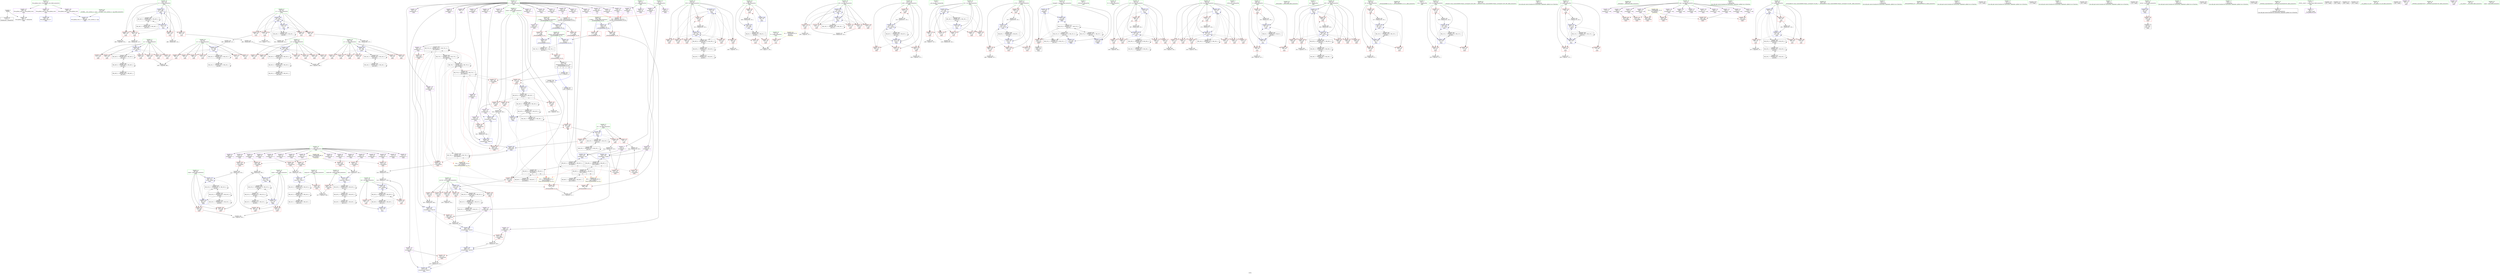 digraph "SVFG" {
	label="SVFG";

	Node0x55dabd787d10 [shape=record,color=grey,label="{NodeID: 0\nNullPtr}"];
	Node0x55dabd787d10 -> Node0x55dabd7d8730[style=solid];
	Node0x55dabd787d10 -> Node0x55dabd7e6a90[style=solid];
	Node0x55dabd7f26d0 [shape=record,color=grey,label="{NodeID: 443\n378 = cmp(377, 379, )\n}"];
	Node0x55dabd7e6170 [shape=record,color=red,label="{NodeID: 277\n510\<--509\n\<--arrayidx185\nmain\n}"];
	Node0x55dabd7e6170 -> Node0x55dabd7f0450[style=solid];
	Node0x55dabd7d9f20 [shape=record,color=red,label="{NodeID: 194\n299\<--91\n\<--k79\nmain\n}"];
	Node0x55dabd790a20 [shape=record,color=purple,label="{NodeID: 111\n451\<--14\narrayidx156\<--s\nmain\n}"];
	Node0x55dabd78d330 [shape=record,color=green,label="{NodeID: 28\n57\<--58\nT\<--T_field_insensitive\nmain\n}"];
	Node0x55dabd78d330 -> Node0x55dabd7dd120[style=solid];
	Node0x55dabd7e7890 [shape=record,color=blue,label="{NodeID: 305\n73\<--224\nj35\<--inc48\nmain\n}"];
	Node0x55dabd7e7890 -> Node0x55dabd7de230[style=dashed];
	Node0x55dabd7e7890 -> Node0x55dabd7de300[style=dashed];
	Node0x55dabd7e7890 -> Node0x55dabd7de3d0[style=dashed];
	Node0x55dabd7e7890 -> Node0x55dabd7de4a0[style=dashed];
	Node0x55dabd7e7890 -> Node0x55dabd7de570[style=dashed];
	Node0x55dabd7e7890 -> Node0x55dabd7e7480[style=dashed];
	Node0x55dabd7e7890 -> Node0x55dabd7e7890[style=dashed];
	Node0x55dabd7e7890 -> Node0x55dabd826360[style=dashed];
	Node0x55dabd7db5e0 [shape=record,color=red,label="{NodeID: 222\n395\<--101\n\<--c2\nmain\n}"];
	Node0x55dabd7db5e0 -> Node0x55dabd7f0a50[style=solid];
	Node0x55dabd7dd120 [shape=record,color=red,label="{NodeID: 139\n128\<--57\n\<--T\nmain\n}"];
	Node0x55dabd7dd120 -> Node0x55dabd7f3a50[style=solid];
	Node0x55dabd7d7c30 [shape=record,color=green,label="{NodeID: 56\n113\<--114\nret\<--ret_field_insensitive\nmain\n}"];
	Node0x55dabd7d7c30 -> Node0x55dabd7e45d0[style=solid];
	Node0x55dabd7d7c30 -> Node0x55dabd7e46a0[style=solid];
	Node0x55dabd7d7c30 -> Node0x55dabd7e9840[style=solid];
	Node0x55dabd7d7c30 -> Node0x55dabd7e9ab0[style=solid];
	Node0x55dabd82a960 [shape=record,color=black,label="{NodeID: 582\nMR_46V_2 = PHI(MR_46V_3, MR_46V_1, )\npts\{102 \}\n}"];
	Node0x55dabd82a960 -> Node0x55dabd804730[style=dashed];
	Node0x55dabd7efe50 [shape=record,color=grey,label="{NodeID: 416\n382 = Binary(381, 137, )\n}"];
	Node0x55dabd7efe50 -> Node0x55dabd7e8c10[style=solid];
	Node0x55dabd7e8f50 [shape=record,color=blue,label="{NodeID: 333\n105\<--396\ny2\<--rem129\nmain\n}"];
	Node0x55dabd7e8f50 -> Node0x55dabd7dbc60[style=dashed];
	Node0x55dabd7e8f50 -> Node0x55dabd7e3c50[style=dashed];
	Node0x55dabd7e8f50 -> Node0x55dabd7e3ce0[style=dashed];
	Node0x55dabd7e8f50 -> Node0x55dabd7e3db0[style=dashed];
	Node0x55dabd7e8f50 -> Node0x55dabd7e3e80[style=dashed];
	Node0x55dabd7e8f50 -> Node0x55dabd7e3f50[style=dashed];
	Node0x55dabd7e8f50 -> Node0x55dabd81f060[style=dashed];
	Node0x55dabd7e4b80 [shape=record,color=red,label="{NodeID: 250\n508\<--117\n\<--j180\nmain\n}"];
	Node0x55dabd7de7e0 [shape=record,color=red,label="{NodeID: 167\n216\<--75\n\<--mv\nmain\n}"];
	Node0x55dabd7de7e0 -> Node0x55dabd7ef9d0[style=solid];
	Node0x55dabd7d93c0 [shape=record,color=purple,label="{NodeID: 84\n302\<--12\narrayidx86\<--a\nmain\n}"];
	Node0x55dabd7d93c0 -> Node0x55dabd7e5470[style=solid];
	Node0x55dabd7c7d90 [shape=record,color=green,label="{NodeID: 1\n7\<--1\n__dso_handle\<--dummyObj\nGlob }"];
	Node0x55dabd7f2850 [shape=record,color=grey,label="{NodeID: 444\n447 = cmp(445, 446, )\n}"];
	Node0x55dabd7e6240 [shape=record,color=red,label="{NodeID: 278\n515\<--514\n\<--arrayidx187\nmain\n}"];
	Node0x55dabd7e6240 -> Node0x55dabd7f0450[style=solid];
	Node0x55dabd7d9ff0 [shape=record,color=red,label="{NodeID: 195\n307\<--91\n\<--k79\nmain\n}"];
	Node0x55dabd790af0 [shape=record,color=purple,label="{NodeID: 112\n453\<--14\narrayidx157\<--s\nmain\n}"];
	Node0x55dabd790af0 -> Node0x55dabd7e5e30[style=solid];
	Node0x55dabd790af0 -> Node0x55dabd7e9290[style=solid];
	Node0x55dabd78d400 [shape=record,color=green,label="{NodeID: 29\n59\<--60\ncn\<--cn_field_insensitive\nmain\n}"];
	Node0x55dabd78d400 -> Node0x55dabd7dd1f0[style=solid];
	Node0x55dabd78d400 -> Node0x55dabd7dd2c0[style=solid];
	Node0x55dabd78d400 -> Node0x55dabd7dd390[style=solid];
	Node0x55dabd78d400 -> Node0x55dabd7e6c60[style=solid];
	Node0x55dabd78d400 -> Node0x55dabd7e9d20[style=solid];
	Node0x55dabd7e7960 [shape=record,color=blue,label="{NodeID: 306\n71\<--229\ni31\<--inc51\nmain\n}"];
	Node0x55dabd7e7960 -> Node0x55dabd7dde20[style=dashed];
	Node0x55dabd7e7960 -> Node0x55dabd7ddef0[style=dashed];
	Node0x55dabd7e7960 -> Node0x55dabd7ddfc0[style=dashed];
	Node0x55dabd7e7960 -> Node0x55dabd7de090[style=dashed];
	Node0x55dabd7e7960 -> Node0x55dabd7de160[style=dashed];
	Node0x55dabd7e7960 -> Node0x55dabd7e7960[style=dashed];
	Node0x55dabd7e7960 -> Node0x55dabd825e60[style=dashed];
	Node0x55dabd7db6b0 [shape=record,color=red,label="{NodeID: 223\n485\<--101\n\<--c2\nmain\n}"];
	Node0x55dabd7db6b0 -> Node0x55dabd7f0750[style=solid];
	Node0x55dabd7dd1f0 [shape=record,color=red,label="{NodeID: 140\n127\<--59\n\<--cn\nmain\n}"];
	Node0x55dabd7dd1f0 -> Node0x55dabd7f3a50[style=solid];
	Node0x55dabd7d7cc0 [shape=record,color=green,label="{NodeID: 57\n115\<--116\ni176\<--i176_field_insensitive\nmain\n}"];
	Node0x55dabd7d7cc0 -> Node0x55dabd7e4770[style=solid];
	Node0x55dabd7d7cc0 -> Node0x55dabd7e4840[style=solid];
	Node0x55dabd7d7cc0 -> Node0x55dabd7e4910[style=solid];
	Node0x55dabd7d7cc0 -> Node0x55dabd7e49e0[style=solid];
	Node0x55dabd7d7cc0 -> Node0x55dabd7e9910[style=solid];
	Node0x55dabd7d7cc0 -> Node0x55dabd7e9c50[style=solid];
	Node0x55dabd82ae60 [shape=record,color=black,label="{NodeID: 583\nMR_48V_2 = PHI(MR_48V_3, MR_48V_1, )\npts\{104 \}\n}"];
	Node0x55dabd82ae60 -> Node0x55dabd80f690[style=dashed];
	Node0x55dabd7effd0 [shape=record,color=grey,label="{NodeID: 417\n443 = Binary(437, 442, )\n}"];
	Node0x55dabd7effd0 -> Node0x55dabd7e91c0[style=solid];
	Node0x55dabd7e9020 [shape=record,color=blue,label="{NodeID: 334\n107\<--416\nmv134\<--\nmain\n}"];
	Node0x55dabd7e9020 -> Node0x55dabd7e4020[style=dashed];
	Node0x55dabd7e9020 -> Node0x55dabd7e40f0[style=dashed];
	Node0x55dabd7e9020 -> Node0x55dabd7e41c0[style=dashed];
	Node0x55dabd7e9020 -> Node0x55dabd7e4290[style=dashed];
	Node0x55dabd7e9020 -> Node0x55dabd7e4360[style=dashed];
	Node0x55dabd7e9020 -> Node0x55dabd81f560[style=dashed];
	Node0x55dabd7e4c50 [shape=record,color=red,label="{NodeID: 251\n513\<--117\n\<--j180\nmain\n}"];
	Node0x55dabd7de8b0 [shape=record,color=red,label="{NodeID: 168\n235\<--77\n\<--changed\nmain\n}"];
	Node0x55dabd7de8b0 -> Node0x55dabd7d8930[style=solid];
	Node0x55dabd7d9490 [shape=record,color=purple,label="{NodeID: 85\n308\<--12\narrayidx87\<--a\nmain\n}"];
	Node0x55dabd78cc20 [shape=record,color=green,label="{NodeID: 2\n19\<--1\n_ZSt3cin\<--dummyObj\nGlob }"];
	Node0x55dabd7f29d0 [shape=record,color=grey,label="{NodeID: 445\n293 = cmp(292, 137, )\n}"];
	Node0x55dabd7e6310 [shape=record,color=red,label="{NodeID: 279\n580\<--560\n\<--retval\n_ZSt3minIxERKT_S2_S2_\n}"];
	Node0x55dabd7e6310 -> Node0x55dabd7d8ad0[style=solid];
	Node0x55dabd7da0c0 [shape=record,color=red,label="{NodeID: 196\n311\<--91\n\<--k79\nmain\n}"];
	Node0x55dabd790bc0 [shape=record,color=purple,label="{NodeID: 113\n459\<--14\narrayidx159\<--s\nmain\n}"];
	Node0x55dabd78d4d0 [shape=record,color=green,label="{NodeID: 30\n61\<--62\nN\<--N_field_insensitive\nmain\n}"];
	Node0x55dabd822760 [shape=record,color=black,label="{NodeID: 556\nMR_64V_3 = PHI(MR_64V_4, MR_64V_2, )\npts\{90000 \}\n|{|<s4>9|<s5>10}}"];
	Node0x55dabd822760 -> Node0x55dabd7e52d0[style=dashed];
	Node0x55dabd822760 -> Node0x55dabd7e5a20[style=dashed];
	Node0x55dabd822760 -> Node0x55dabd82e680[style=dashed];
	Node0x55dabd822760 -> Node0x55dabd82ff80[style=dashed];
	Node0x55dabd822760:s4 -> Node0x55dabd8341a0[style=dashed,color=red];
	Node0x55dabd822760:s5 -> Node0x55dabd8341a0[style=dashed,color=red];
	Node0x55dabd7e7a30 [shape=record,color=blue,label="{NodeID: 307\n77\<--233\nchanged\<--\nmain\n}"];
	Node0x55dabd7e7a30 -> Node0x55dabd7de8b0[style=dashed];
	Node0x55dabd7e7a30 -> Node0x55dabd7e7b00[style=dashed];
	Node0x55dabd7e7a30 -> Node0x55dabd826d60[style=dashed];
	Node0x55dabd7db780 [shape=record,color=red,label="{NodeID: 224\n399\<--103\n\<--x2\nmain\n}"];
	Node0x55dabd7db780 -> Node0x55dabd7f2cd0[style=solid];
	Node0x55dabd7dd2c0 [shape=record,color=red,label="{NodeID: 141\n534\<--59\n\<--cn\nmain\n}"];
	Node0x55dabd7d7d50 [shape=record,color=green,label="{NodeID: 58\n117\<--118\nj180\<--j180_field_insensitive\nmain\n}"];
	Node0x55dabd7d7d50 -> Node0x55dabd7e4ab0[style=solid];
	Node0x55dabd7d7d50 -> Node0x55dabd7e4b80[style=solid];
	Node0x55dabd7d7d50 -> Node0x55dabd7e4c50[style=solid];
	Node0x55dabd7d7d50 -> Node0x55dabd7e4d20[style=solid];
	Node0x55dabd7d7d50 -> Node0x55dabd7e99e0[style=solid];
	Node0x55dabd7d7d50 -> Node0x55dabd7e9b80[style=solid];
	Node0x55dabd82b360 [shape=record,color=black,label="{NodeID: 584\nMR_50V_2 = PHI(MR_50V_3, MR_50V_1, )\npts\{106 \}\n}"];
	Node0x55dabd82b360 -> Node0x55dabd80fb60[style=dashed];
	Node0x55dabd7f0150 [shape=record,color=grey,label="{NodeID: 418\n385 = Binary(384, 137, )\n}"];
	Node0x55dabd7f0150 -> Node0x55dabd7e8ce0[style=solid];
	Node0x55dabd7e90f0 [shape=record,color=blue,label="{NodeID: 335\n109\<--431\nsuma142\<--add147\nmain\n}"];
	Node0x55dabd7e90f0 -> Node0x55dabd7e4430[style=dashed];
	Node0x55dabd7e90f0 -> Node0x55dabd81fa60[style=dashed];
	Node0x55dabd7e4d20 [shape=record,color=red,label="{NodeID: 252\n521\<--117\n\<--j180\nmain\n}"];
	Node0x55dabd7e4d20 -> Node0x55dabd7f1350[style=solid];
	Node0x55dabd7de980 [shape=record,color=red,label="{NodeID: 169\n242\<--79\n\<--i53\nmain\n}"];
	Node0x55dabd7de980 -> Node0x55dabd7f1f50[style=solid];
	Node0x55dabd7d9560 [shape=record,color=purple,label="{NodeID: 86\n314\<--12\narrayidx90\<--a\nmain\n}"];
	Node0x55dabd7d9560 -> Node0x55dabd7e5610[style=solid];
	Node0x55dabd78eab0 [shape=record,color=green,label="{NodeID: 3\n20\<--1\n_ZSt4cout\<--dummyObj\nGlob }"];
	Node0x55dabd834550 [shape=record,color=yellow,style=double,label="{NodeID: 612\n66V_1 = ENCHI(MR_66V_0)\npts\{110000 \}\nFun[_ZSt3minIxERKT_S2_S2_]}"];
	Node0x55dabd834550 -> Node0x55dabd7e6720[style=dashed];
	Node0x55dabd7f2b50 [shape=record,color=grey,label="{NodeID: 446\n188 = cmp(187, 137, )\n}"];
	Node0x55dabd7e63e0 [shape=record,color=red,label="{NodeID: 280\n570\<--562\n\<--__a.addr\n_ZSt3minIxERKT_S2_S2_\n}"];
	Node0x55dabd7e63e0 -> Node0x55dabd7e67f0[style=solid];
	Node0x55dabd7da190 [shape=record,color=red,label="{NodeID: 197\n320\<--91\n\<--k79\nmain\n}"];
	Node0x55dabd7da190 -> Node0x55dabd7e12f0[style=solid];
	Node0x55dabd790c90 [shape=record,color=purple,label="{NodeID: 114\n461\<--14\narrayidx160\<--s\nmain\n}"];
	Node0x55dabd790c90 -> Node0x55dabd7e5f00[style=solid];
	Node0x55dabd790c90 -> Node0x55dabd7e9360[style=solid];
	Node0x55dabd78d5a0 [shape=record,color=green,label="{NodeID: 31\n63\<--64\ni\<--i_field_insensitive\nmain\n}"];
	Node0x55dabd78d5a0 -> Node0x55dabd7dd460[style=solid];
	Node0x55dabd78d5a0 -> Node0x55dabd7dd530[style=solid];
	Node0x55dabd78d5a0 -> Node0x55dabd7dd600[style=solid];
	Node0x55dabd78d5a0 -> Node0x55dabd7e6d30[style=solid];
	Node0x55dabd78d5a0 -> Node0x55dabd7e6e00[style=solid];
	Node0x55dabd822c60 [shape=record,color=black,label="{NodeID: 557\nMR_66V_3 = PHI(MR_66V_4, MR_66V_2, )\npts\{110000 \}\n|{|<s4>9|<s5>10}}"];
	Node0x55dabd822c60 -> Node0x55dabd7e52d0[style=dashed];
	Node0x55dabd822c60 -> Node0x55dabd7e5a20[style=dashed];
	Node0x55dabd822c60 -> Node0x55dabd82eb80[style=dashed];
	Node0x55dabd822c60 -> Node0x55dabd830480[style=dashed];
	Node0x55dabd822c60:s4 -> Node0x55dabd834550[style=dashed,color=red];
	Node0x55dabd822c60:s5 -> Node0x55dabd834550[style=dashed,color=red];
	Node0x55dabd7e7b00 [shape=record,color=blue,label="{NodeID: 308\n77\<--239\nchanged\<--\nmain\n}"];
	Node0x55dabd7e7b00 -> Node0x55dabd814b60[style=dashed];
	Node0x55dabd7db850 [shape=record,color=red,label="{NodeID: 225\n411\<--103\n\<--x2\nmain\n}"];
	Node0x55dabd7dd390 [shape=record,color=red,label="{NodeID: 142\n548\<--59\n\<--cn\nmain\n}"];
	Node0x55dabd7dd390 -> Node0x55dabd7f1650[style=solid];
	Node0x55dabd7d7e20 [shape=record,color=green,label="{NodeID: 59\n122\<--123\n_ZNSirsERx\<--_ZNSirsERx_field_insensitive\n}"];
	Node0x55dabd82b860 [shape=record,color=black,label="{NodeID: 585\nMR_52V_2 = PHI(MR_52V_3, MR_52V_1, )\npts\{108 \}\n}"];
	Node0x55dabd82b860 -> Node0x55dabd810060[style=dashed];
	Node0x55dabd7f02d0 [shape=record,color=grey,label="{NodeID: 419\n229 = Binary(228, 125, )\n}"];
	Node0x55dabd7f02d0 -> Node0x55dabd7e7960[style=solid];
	Node0x55dabd7e91c0 [shape=record,color=blue,label="{NodeID: 336\n111\<--443\nsumb148\<--add153\nmain\n}"];
	Node0x55dabd7e91c0 -> Node0x55dabd7e4500[style=dashed];
	Node0x55dabd7e91c0 -> Node0x55dabd81ff60[style=dashed];
	Node0x55dabd7e4df0 [shape=record,color=red,label="{NodeID: 253\n202\<--199\n\<--call41\nmain\n}"];
	Node0x55dabd7e4df0 -> Node0x55dabd7e7550[style=solid];
	Node0x55dabd7dea50 [shape=record,color=red,label="{NodeID: 170\n251\<--79\n\<--i53\nmain\n}"];
	Node0x55dabd7dea50 -> Node0x55dabd7f4050[style=solid];
	Node0x55dabd7d9630 [shape=record,color=purple,label="{NodeID: 87\n422\<--12\narrayidx143\<--a\nmain\n}"];
	Node0x55dabd78c570 [shape=record,color=green,label="{NodeID: 4\n21\<--1\n.str\<--dummyObj\nGlob }"];
	Node0x55dabd7f2cd0 [shape=record,color=grey,label="{NodeID: 447\n400 = cmp(398, 399, )\n}"];
	Node0x55dabd7e64b0 [shape=record,color=red,label="{NodeID: 281\n577\<--562\n\<--__a.addr\n_ZSt3minIxERKT_S2_S2_\n}"];
	Node0x55dabd7e64b0 -> Node0x55dabd7ea060[style=solid];
	Node0x55dabd7da260 [shape=record,color=red,label="{NodeID: 198\n330\<--93\n\<--k97\nmain\n}"];
	Node0x55dabd7da260 -> Node0x55dabd7f3ed0[style=solid];
	Node0x55dabd790d60 [shape=record,color=purple,label="{NodeID: 115\n467\<--14\narrayidx162\<--s\nmain\n}"];
	Node0x55dabd78d670 [shape=record,color=green,label="{NodeID: 32\n65\<--66\ni6\<--i6_field_insensitive\nmain\n}"];
	Node0x55dabd78d670 -> Node0x55dabd7dd6d0[style=solid];
	Node0x55dabd78d670 -> Node0x55dabd7dd7a0[style=solid];
	Node0x55dabd78d670 -> Node0x55dabd7dd870[style=solid];
	Node0x55dabd78d670 -> Node0x55dabd7e6ed0[style=solid];
	Node0x55dabd78d670 -> Node0x55dabd7e6fa0[style=solid];
	Node0x55dabd7e7bd0 [shape=record,color=blue,label="{NodeID: 309\n79\<--133\ni53\<--\nmain\n}"];
	Node0x55dabd7e7bd0 -> Node0x55dabd7de980[style=dashed];
	Node0x55dabd7e7bd0 -> Node0x55dabd7dea50[style=dashed];
	Node0x55dabd7e7bd0 -> Node0x55dabd7deb20[style=dashed];
	Node0x55dabd7e7bd0 -> Node0x55dabd7debf0[style=dashed];
	Node0x55dabd7e7bd0 -> Node0x55dabd7decc0[style=dashed];
	Node0x55dabd7e7bd0 -> Node0x55dabd7ded90[style=dashed];
	Node0x55dabd7e7bd0 -> Node0x55dabd7dee60[style=dashed];
	Node0x55dabd7e7bd0 -> Node0x55dabd7e7bd0[style=dashed];
	Node0x55dabd7e7bd0 -> Node0x55dabd7e8a70[style=dashed];
	Node0x55dabd7e7bd0 -> Node0x55dabd827260[style=dashed];
	Node0x55dabd7db920 [shape=record,color=red,label="{NodeID: 226\n426\<--103\n\<--x2\nmain\n}"];
	Node0x55dabd7dd460 [shape=record,color=red,label="{NodeID: 143\n135\<--63\n\<--i\nmain\n}"];
	Node0x55dabd7dd460 -> Node0x55dabd7f1dd0[style=solid];
	Node0x55dabd7d7ef0 [shape=record,color=green,label="{NodeID: 60\n200\<--201\n_ZSt3minIxERKT_S2_S2_\<--_ZSt3minIxERKT_S2_S2__field_insensitive\n}"];
	Node0x55dabd82bd60 [shape=record,color=black,label="{NodeID: 586\nMR_54V_2 = PHI(MR_54V_3, MR_54V_1, )\npts\{110 \}\n}"];
	Node0x55dabd82bd60 -> Node0x55dabd810560[style=dashed];
	Node0x55dabd7f0450 [shape=record,color=grey,label="{NodeID: 420\n516 = Binary(510, 515, )\n}"];
	Node0x55dabd7f0450 -> Node0x55dabd7f14d0[style=solid];
	Node0x55dabd7e9290 [shape=record,color=blue,label="{NodeID: 337\n453\<--455\narrayidx157\<--sub158\nmain\n}"];
	Node0x55dabd7e9290 -> Node0x55dabd7e5f00[style=dashed];
	Node0x55dabd7e9290 -> Node0x55dabd7e9360[style=dashed];
	Node0x55dabd7e4ec0 [shape=record,color=red,label="{NodeID: 254\n213\<--212\n\<--arrayidx44\nmain\n}"];
	Node0x55dabd7e4ec0 -> Node0x55dabd7f0bd0[style=solid];
	Node0x55dabd7deb20 [shape=record,color=red,label="{NodeID: 171\n256\<--79\n\<--i53\nmain\n}"];
	Node0x55dabd7d9700 [shape=record,color=purple,label="{NodeID: 88\n424\<--12\narrayidx144\<--a\nmain\n}"];
	Node0x55dabd7d9700 -> Node0x55dabd7e5af0[style=solid];
	Node0x55dabd78c600 [shape=record,color=green,label="{NodeID: 5\n23\<--1\n.str.1\<--dummyObj\nGlob }"];
	Node0x55dabd834740 [shape=record,color=yellow,style=double,label="{NodeID: 614\n4V_1 = ENCHI(MR_4V_0)\npts\{58 \}\nFun[main]}"];
	Node0x55dabd834740 -> Node0x55dabd7dd120[style=dashed];
	Node0x55dabd81aa60 [shape=record,color=black,label="{NodeID: 531\nMR_56V_4 = PHI(MR_56V_5, MR_56V_3, )\npts\{112 \}\n}"];
	Node0x55dabd81aa60 -> Node0x55dabd81aa60[style=dashed];
	Node0x55dabd81aa60 -> Node0x55dabd81ff60[style=dashed];
	Node0x55dabd81aa60 -> Node0x55dabd80da50[style=dashed];
	Node0x55dabd7f2e50 [shape=record,color=grey,label="{NodeID: 448\n163 = cmp(162, 137, )\n}"];
	Node0x55dabd7e6580 [shape=record,color=red,label="{NodeID: 282\n568\<--564\n\<--__b.addr\n_ZSt3minIxERKT_S2_S2_\n}"];
	Node0x55dabd7e6580 -> Node0x55dabd7e6720[style=solid];
	Node0x55dabd7da330 [shape=record,color=red,label="{NodeID: 199\n334\<--93\n\<--k97\nmain\n}"];
	Node0x55dabd7dbde0 [shape=record,color=purple,label="{NodeID: 116\n469\<--14\narrayidx163\<--s\nmain\n}"];
	Node0x55dabd7dbde0 -> Node0x55dabd7e5fd0[style=solid];
	Node0x55dabd7dbde0 -> Node0x55dabd7e9430[style=solid];
	Node0x55dabd78d740 [shape=record,color=green,label="{NodeID: 33\n67\<--68\ni15\<--i15_field_insensitive\nmain\n}"];
	Node0x55dabd78d740 -> Node0x55dabd7dd940[style=solid];
	Node0x55dabd78d740 -> Node0x55dabd7dda10[style=solid];
	Node0x55dabd78d740 -> Node0x55dabd7ddae0[style=solid];
	Node0x55dabd78d740 -> Node0x55dabd7e7070[style=solid];
	Node0x55dabd78d740 -> Node0x55dabd7e72e0[style=solid];
	Node0x55dabd7e7ca0 [shape=record,color=blue,label="{NodeID: 310\n81\<--133\nj57\<--\nmain\n}"];
	Node0x55dabd7e7ca0 -> Node0x55dabd7def30[style=dashed];
	Node0x55dabd7e7ca0 -> Node0x55dabd7df000[style=dashed];
	Node0x55dabd7e7ca0 -> Node0x55dabd7df0d0[style=dashed];
	Node0x55dabd7e7ca0 -> Node0x55dabd7df1a0[style=dashed];
	Node0x55dabd7e7ca0 -> Node0x55dabd7df270[style=dashed];
	Node0x55dabd7e7ca0 -> Node0x55dabd7e89a0[style=dashed];
	Node0x55dabd7e7ca0 -> Node0x55dabd815560[style=dashed];
	Node0x55dabd7db9f0 [shape=record,color=red,label="{NodeID: 227\n438\<--103\n\<--x2\nmain\n}"];
	Node0x55dabd7dd530 [shape=record,color=red,label="{NodeID: 144\n139\<--63\n\<--i\nmain\n}"];
	Node0x55dabd7d7fc0 [shape=record,color=green,label="{NodeID: 61\n532\<--533\n_ZStlsISt11char_traitsIcEERSt13basic_ostreamIcT_ES5_PKc\<--_ZStlsISt11char_traitsIcEERSt13basic_ostreamIcT_ES5_PKc_field_insensitive\n}"];
	Node0x55dabd80da50 [shape=record,color=black,label="{NodeID: 587\nMR_56V_2 = PHI(MR_56V_3, MR_56V_1, )\npts\{112 \}\n}"];
	Node0x55dabd80da50 -> Node0x55dabd81aa60[style=dashed];
	Node0x55dabd80da50 -> Node0x55dabd80da50[style=dashed];
	Node0x55dabd7f05d0 [shape=record,color=grey,label="{NodeID: 421\n527 = Binary(526, 125, )\n}"];
	Node0x55dabd7f05d0 -> Node0x55dabd7e9c50[style=solid];
	Node0x55dabd7e9360 [shape=record,color=blue,label="{NodeID: 338\n461\<--463\narrayidx160\<--sub161\nmain\n}"];
	Node0x55dabd7e9360 -> Node0x55dabd7e5fd0[style=dashed];
	Node0x55dabd7e9360 -> Node0x55dabd7e9430[style=dashed];
	Node0x55dabd7e4f90 [shape=record,color=red,label="{NodeID: 255\n219\<--218\n\<--arrayidx45\nmain\n}"];
	Node0x55dabd7e4f90 -> Node0x55dabd7ef9d0[style=solid];
	Node0x55dabd7debf0 [shape=record,color=red,label="{NodeID: 172\n271\<--79\n\<--i53\nmain\n}"];
	Node0x55dabd7d97d0 [shape=record,color=purple,label="{NodeID: 89\n427\<--12\narrayidx145\<--a\nmain\n}"];
	Node0x55dabd78c690 [shape=record,color=green,label="{NodeID: 6\n26\<--1\n\<--dummyObj\nCan only get source location for instruction, argument, global var or function.}"];
	Node0x55dabd7f2fd0 [shape=record,color=grey,label="{NodeID: 449\n404 = cmp(402, 403, )\n}"];
	Node0x55dabd7e6650 [shape=record,color=red,label="{NodeID: 283\n574\<--564\n\<--__b.addr\n_ZSt3minIxERKT_S2_S2_\n}"];
	Node0x55dabd7e6650 -> Node0x55dabd7e9f90[style=solid];
	Node0x55dabd7da400 [shape=record,color=red,label="{NodeID: 200\n338\<--93\n\<--k97\nmain\n}"];
	Node0x55dabd7dbeb0 [shape=record,color=purple,label="{NodeID: 117\n475\<--14\narrayidx165\<--s\nmain\n}"];
	Node0x55dabd78d810 [shape=record,color=green,label="{NodeID: 34\n69\<--70\nj\<--j_field_insensitive\nmain\n}"];
	Node0x55dabd78d810 -> Node0x55dabd7ddbb0[style=solid];
	Node0x55dabd78d810 -> Node0x55dabd7ddc80[style=solid];
	Node0x55dabd78d810 -> Node0x55dabd7ddd50[style=solid];
	Node0x55dabd78d810 -> Node0x55dabd7e7140[style=solid];
	Node0x55dabd78d810 -> Node0x55dabd7e7210[style=solid];
	Node0x55dabd809450 [shape=record,color=black,label="{NodeID: 477\nMR_74V_3 = PHI(MR_74V_4, MR_74V_2, )\npts\{561 \}\n}"];
	Node0x55dabd809450 -> Node0x55dabd7e6310[style=dashed];
	Node0x55dabd7e7d70 [shape=record,color=blue,label="{NodeID: 311\n83\<--262\nmv62\<--\nmain\n}"];
	Node0x55dabd7e7d70 -> Node0x55dabd830e80[style=dashed];
	Node0x55dabd7dbac0 [shape=record,color=red,label="{NodeID: 228\n458\<--103\n\<--x2\nmain\n}"];
	Node0x55dabd7dd600 [shape=record,color=red,label="{NodeID: 145\n143\<--63\n\<--i\nmain\n}"];
	Node0x55dabd7dd600 -> Node0x55dabd7e1470[style=solid];
	Node0x55dabd7d80c0 [shape=record,color=green,label="{NodeID: 62\n536\<--537\n_ZNSolsEx\<--_ZNSolsEx_field_insensitive\n}"];
	Node0x55dabd80df50 [shape=record,color=black,label="{NodeID: 588\nMR_58V_2 = PHI(MR_58V_4, MR_58V_1, )\npts\{114 \}\n}"];
	Node0x55dabd80df50 -> Node0x55dabd7e9840[style=dashed];
	Node0x55dabd7f0750 [shape=record,color=grey,label="{NodeID: 422\n486 = Binary(485, 125, )\n}"];
	Node0x55dabd7f0750 -> Node0x55dabd7e96a0[style=solid];
	Node0x55dabd7e9430 [shape=record,color=blue,label="{NodeID: 339\n469\<--471\narrayidx163\<--add164\nmain\n}"];
	Node0x55dabd7e9430 -> Node0x55dabd7e60a0[style=dashed];
	Node0x55dabd7e9430 -> Node0x55dabd7e9500[style=dashed];
	Node0x55dabd7e5060 [shape=record,color=red,label="{NodeID: 256\n259\<--258\n\<--arrayidx64\nmain\n}"];
	Node0x55dabd7decc0 [shape=record,color=red,label="{NodeID: 173\n297\<--79\n\<--i53\nmain\n}"];
	Node0x55dabd7d98a0 [shape=record,color=purple,label="{NodeID: 90\n429\<--12\narrayidx146\<--a\nmain\n}"];
	Node0x55dabd7d98a0 -> Node0x55dabd7e5bc0[style=solid];
	Node0x55dabd787a80 [shape=record,color=green,label="{NodeID: 7\n120\<--1\n\<--dummyObj\nCan only get source location for instruction, argument, global var or function.}"];
	Node0x55dabd7f3150 [shape=record,color=grey,label="{NodeID: 450\n504 = cmp(503, 137, )\n}"];
	Node0x55dabd7e6720 [shape=record,color=red,label="{NodeID: 284\n569\<--568\n\<--\n_ZSt3minIxERKT_S2_S2_\n}"];
	Node0x55dabd7e6720 -> Node0x55dabd7f32d0[style=solid];
	Node0x55dabd7da4d0 [shape=record,color=red,label="{NodeID: 201\n346\<--93\n\<--k97\nmain\n}"];
	Node0x55dabd7dbf80 [shape=record,color=purple,label="{NodeID: 118\n477\<--14\narrayidx166\<--s\nmain\n}"];
	Node0x55dabd7dbf80 -> Node0x55dabd7e60a0[style=solid];
	Node0x55dabd7dbf80 -> Node0x55dabd7e9500[style=solid];
	Node0x55dabd78d8e0 [shape=record,color=green,label="{NodeID: 35\n71\<--72\ni31\<--i31_field_insensitive\nmain\n}"];
	Node0x55dabd78d8e0 -> Node0x55dabd7dde20[style=solid];
	Node0x55dabd78d8e0 -> Node0x55dabd7ddef0[style=solid];
	Node0x55dabd78d8e0 -> Node0x55dabd7ddfc0[style=solid];
	Node0x55dabd78d8e0 -> Node0x55dabd7de090[style=solid];
	Node0x55dabd78d8e0 -> Node0x55dabd7de160[style=solid];
	Node0x55dabd78d8e0 -> Node0x55dabd7e73b0[style=solid];
	Node0x55dabd78d8e0 -> Node0x55dabd7e7960[style=solid];
	Node0x55dabd7e7e40 [shape=record,color=blue,label="{NodeID: 312\n85\<--125\nk\<--\nmain\n}"];
	Node0x55dabd7e7e40 -> Node0x55dabd7df5b0[style=dashed];
	Node0x55dabd7e7e40 -> Node0x55dabd7df680[style=dashed];
	Node0x55dabd7e7e40 -> Node0x55dabd7df750[style=dashed];
	Node0x55dabd7e7e40 -> Node0x55dabd7df820[style=dashed];
	Node0x55dabd7e7e40 -> Node0x55dabd7e7fe0[style=dashed];
	Node0x55dabd7e7e40 -> Node0x55dabd805850[style=dashed];
	Node0x55dabd7dbb90 [shape=record,color=red,label="{NodeID: 229\n474\<--103\n\<--x2\nmain\n}"];
	Node0x55dabd7dd6d0 [shape=record,color=red,label="{NodeID: 146\n149\<--65\n\<--i6\nmain\n}"];
	Node0x55dabd7dd6d0 -> Node0x55dabd7f2550[style=solid];
	Node0x55dabd7d81c0 [shape=record,color=green,label="{NodeID: 63\n543\<--544\n_ZSt4endlIcSt11char_traitsIcEERSt13basic_ostreamIT_T0_ES6_\<--_ZSt4endlIcSt11char_traitsIcEERSt13basic_ostreamIT_T0_ES6__field_insensitive\n}"];
	Node0x55dabd80e450 [shape=record,color=black,label="{NodeID: 589\nMR_60V_2 = PHI(MR_60V_4, MR_60V_1, )\npts\{116 \}\n}"];
	Node0x55dabd80e450 -> Node0x55dabd7e9910[style=dashed];
	Node0x55dabd7f08d0 [shape=record,color=grey,label="{NodeID: 423\n479 = Binary(478, 473, )\n}"];
	Node0x55dabd7f08d0 -> Node0x55dabd7e9500[style=solid];
	Node0x55dabd7e9500 [shape=record,color=blue,label="{NodeID: 340\n477\<--479\narrayidx166\<--add167\nmain\n}"];
	Node0x55dabd7e9500 -> Node0x55dabd820460[style=dashed];
	Node0x55dabd7e5130 [shape=record,color=red,label="{NodeID: 257\n262\<--261\n\<--arrayidx65\nmain\n}"];
	Node0x55dabd7e5130 -> Node0x55dabd7e7d70[style=solid];
	Node0x55dabd7ded90 [shape=record,color=red,label="{NodeID: 174\n336\<--79\n\<--i53\nmain\n}"];
	Node0x55dabd7d9970 [shape=record,color=purple,label="{NodeID: 91\n434\<--12\narrayidx149\<--a\nmain\n}"];
	Node0x55dabd787b10 [shape=record,color=green,label="{NodeID: 8\n125\<--1\n\<--dummyObj\nCan only get source location for instruction, argument, global var or function.}"];
	Node0x55dabd7f32d0 [shape=record,color=grey,label="{NodeID: 451\n572 = cmp(569, 571, )\n}"];
	Node0x55dabd7e67f0 [shape=record,color=red,label="{NodeID: 285\n571\<--570\n\<--\n_ZSt3minIxERKT_S2_S2_\n}"];
	Node0x55dabd7e67f0 -> Node0x55dabd7f32d0[style=solid];
	Node0x55dabd7da5a0 [shape=record,color=red,label="{NodeID: 202\n350\<--93\n\<--k97\nmain\n}"];
	Node0x55dabd7dc050 [shape=record,color=purple,label="{NodeID: 119\n507\<--14\narrayidx184\<--s\nmain\n}"];
	Node0x55dabd78d9b0 [shape=record,color=green,label="{NodeID: 36\n73\<--74\nj35\<--j35_field_insensitive\nmain\n}"];
	Node0x55dabd78d9b0 -> Node0x55dabd7de230[style=solid];
	Node0x55dabd78d9b0 -> Node0x55dabd7de300[style=solid];
	Node0x55dabd78d9b0 -> Node0x55dabd7de3d0[style=solid];
	Node0x55dabd78d9b0 -> Node0x55dabd7de4a0[style=solid];
	Node0x55dabd78d9b0 -> Node0x55dabd7de570[style=solid];
	Node0x55dabd78d9b0 -> Node0x55dabd7e7480[style=solid];
	Node0x55dabd78d9b0 -> Node0x55dabd7e7890[style=solid];
	Node0x55dabd824560 [shape=record,color=black,label="{NodeID: 562\nMR_6V_3 = PHI(MR_6V_4, MR_6V_2, )\npts\{60 \}\n}"];
	Node0x55dabd824560 -> Node0x55dabd7dd1f0[style=dashed];
	Node0x55dabd824560 -> Node0x55dabd7dd2c0[style=dashed];
	Node0x55dabd824560 -> Node0x55dabd7dd390[style=dashed];
	Node0x55dabd824560 -> Node0x55dabd7e9d20[style=dashed];
	Node0x55dabd7e7f10 [shape=record,color=blue,label="{NodeID: 313\n83\<--278\nmv62\<--\nmain\n}"];
	Node0x55dabd7e7f10 -> Node0x55dabd830e80[style=dashed];
	Node0x55dabd7dbc60 [shape=record,color=red,label="{NodeID: 230\n403\<--105\n\<--y2\nmain\n}"];
	Node0x55dabd7dbc60 -> Node0x55dabd7f2fd0[style=solid];
	Node0x55dabd7dd7a0 [shape=record,color=red,label="{NodeID: 147\n152\<--65\n\<--i6\nmain\n}"];
	Node0x55dabd7d82c0 [shape=record,color=green,label="{NodeID: 64\n545\<--546\n_ZNSolsEPFRSoS_E\<--_ZNSolsEPFRSoS_E_field_insensitive\n}"];
	Node0x55dabd80e950 [shape=record,color=black,label="{NodeID: 590\nMR_62V_2 = PHI(MR_62V_3, MR_62V_1, )\npts\{118 \}\n}"];
	Node0x55dabd80e950 -> Node0x55dabd7e99e0[style=dashed];
	Node0x55dabd80e950 -> Node0x55dabd80e950[style=dashed];
	Node0x55dabd7f0a50 [shape=record,color=grey,label="{NodeID: 424\n396 = Binary(395, 137, )\n}"];
	Node0x55dabd7f0a50 -> Node0x55dabd7e8f50[style=solid];
	Node0x55dabd7e95d0 [shape=record,color=blue,label="{NodeID: 341\n77\<--233\nchanged\<--\nmain\n}"];
	Node0x55dabd7e95d0 -> Node0x55dabd81e160[style=dashed];
	Node0x55dabd7e5200 [shape=record,color=red,label="{NodeID: 258\n275\<--274\n\<--arrayidx71\nmain\n}"];
	Node0x55dabd7dee60 [shape=record,color=red,label="{NodeID: 175\n371\<--79\n\<--i53\nmain\n}"];
	Node0x55dabd7dee60 -> Node0x55dabd7e1770[style=solid];
	Node0x55dabd7d9a40 [shape=record,color=purple,label="{NodeID: 92\n436\<--12\narrayidx150\<--a\nmain\n}"];
	Node0x55dabd7d9a40 -> Node0x55dabd7e5c90[style=solid];
	Node0x55dabd787ba0 [shape=record,color=green,label="{NodeID: 9\n133\<--1\n\<--dummyObj\nCan only get source location for instruction, argument, global var or function.}"];
	Node0x55dabd2ecdb0 [shape=record,color=black,label="{NodeID: 701\n121 = PHI()\n}"];
	Node0x55dabd7f3450 [shape=record,color=grey,label="{NodeID: 452\n499 = cmp(498, 137, )\n}"];
	Node0x55dabd7e68c0 [shape=record,color=blue,label="{NodeID: 286\n597\<--26\nllvm.global_ctors_0\<--\nGlob }"];
	Node0x55dabd7da670 [shape=record,color=red,label="{NodeID: 203\n358\<--93\n\<--k97\nmain\n}"];
	Node0x55dabd7da670 -> Node0x55dabd7e1170[style=solid];
	Node0x55dabd7dc120 [shape=record,color=purple,label="{NodeID: 120\n509\<--14\narrayidx185\<--s\nmain\n}"];
	Node0x55dabd7dc120 -> Node0x55dabd7e6170[style=solid];
	Node0x55dabd78da80 [shape=record,color=green,label="{NodeID: 37\n75\<--76\nmv\<--mv_field_insensitive\nmain\n}"];
	Node0x55dabd78da80 -> Node0x55dabd7de640[style=solid];
	Node0x55dabd78da80 -> Node0x55dabd7de710[style=solid];
	Node0x55dabd78da80 -> Node0x55dabd7de7e0[style=solid];
	Node0x55dabd78da80 -> Node0x55dabd7e7550[style=solid];
	Node0x55dabd836370 [shape=record,color=yellow,style=double,label="{NodeID: 646\n68V_1 = ENCHI(MR_68V_0)\npts\{130000 \}\nFun[main]}"];
	Node0x55dabd836370 -> Node0x55dabd7e5470[style=dashed];
	Node0x55dabd836370 -> Node0x55dabd7e5610[style=dashed];
	Node0x55dabd836370 -> Node0x55dabd7e5af0[style=dashed];
	Node0x55dabd836370 -> Node0x55dabd7e5bc0[style=dashed];
	Node0x55dabd836370 -> Node0x55dabd7e5c90[style=dashed];
	Node0x55dabd836370 -> Node0x55dabd7e5d60[style=dashed];
	Node0x55dabd836370 -> Node0x55dabd7e6240[style=dashed];
	Node0x55dabd824a60 [shape=record,color=black,label="{NodeID: 563\nMR_8V_2 = PHI(MR_8V_4, MR_8V_1, )\npts\{64 \}\n}"];
	Node0x55dabd824a60 -> Node0x55dabd7e6d30[style=dashed];
	Node0x55dabd7e7fe0 [shape=record,color=blue,label="{NodeID: 314\n85\<--282\nk\<--inc75\nmain\n}"];
	Node0x55dabd7e7fe0 -> Node0x55dabd7df5b0[style=dashed];
	Node0x55dabd7e7fe0 -> Node0x55dabd7df680[style=dashed];
	Node0x55dabd7e7fe0 -> Node0x55dabd7df750[style=dashed];
	Node0x55dabd7e7fe0 -> Node0x55dabd7df820[style=dashed];
	Node0x55dabd7e7fe0 -> Node0x55dabd7e7fe0[style=dashed];
	Node0x55dabd7e7fe0 -> Node0x55dabd805850[style=dashed];
	Node0x55dabd7e3c50 [shape=record,color=red,label="{NodeID: 231\n413\<--105\n\<--y2\nmain\n}"];
	Node0x55dabd7dd870 [shape=record,color=red,label="{NodeID: 148\n156\<--65\n\<--i6\nmain\n}"];
	Node0x55dabd7dd870 -> Node0x55dabd7f0d50[style=solid];
	Node0x55dabd7d83c0 [shape=record,color=green,label="{NodeID: 65\n560\<--561\nretval\<--retval_field_insensitive\n_ZSt3minIxERKT_S2_S2_\n}"];
	Node0x55dabd7d83c0 -> Node0x55dabd7e6310[style=solid];
	Node0x55dabd7d83c0 -> Node0x55dabd7e9f90[style=solid];
	Node0x55dabd7d83c0 -> Node0x55dabd7ea060[style=solid];
	Node0x55dabd82e680 [shape=record,color=black,label="{NodeID: 591\nMR_64V_2 = PHI(MR_64V_3, MR_64V_1, )\npts\{90000 \}\n}"];
	Node0x55dabd82e680 -> Node0x55dabd822760[style=dashed];
	Node0x55dabd7f0bd0 [shape=record,color=grey,label="{NodeID: 425\n214 = Binary(213, 210, )\n}"];
	Node0x55dabd7f0bd0 -> Node0x55dabd7e76f0[style=solid];
	Node0x55dabd7e96a0 [shape=record,color=blue,label="{NodeID: 342\n101\<--486\nc2\<--inc171\nmain\n}"];
	Node0x55dabd7e96a0 -> Node0x55dabd7db440[style=dashed];
	Node0x55dabd7e96a0 -> Node0x55dabd7db510[style=dashed];
	Node0x55dabd7e96a0 -> Node0x55dabd7db5e0[style=dashed];
	Node0x55dabd7e96a0 -> Node0x55dabd7db6b0[style=dashed];
	Node0x55dabd7e96a0 -> Node0x55dabd7e8db0[style=dashed];
	Node0x55dabd7e96a0 -> Node0x55dabd7e96a0[style=dashed];
	Node0x55dabd7e96a0 -> Node0x55dabd804730[style=dashed];
	Node0x55dabd7e52d0 [shape=record,color=red,label="{NodeID: 259\n278\<--277\n\<--call73\nmain\n}"];
	Node0x55dabd7e52d0 -> Node0x55dabd7e7f10[style=solid];
	Node0x55dabd7def30 [shape=record,color=red,label="{NodeID: 176\n248\<--81\n\<--j57\nmain\n}"];
	Node0x55dabd7def30 -> Node0x55dabd7f20d0[style=solid];
	Node0x55dabd7d9b10 [shape=record,color=purple,label="{NodeID: 93\n439\<--12\narrayidx151\<--a\nmain\n}"];
	Node0x55dabd787c30 [shape=record,color=green,label="{NodeID: 10\n137\<--1\n\<--dummyObj\nCan only get source location for instruction, argument, global var or function.}"];
	Node0x55dabd862be0 [shape=record,color=black,label="{NodeID: 702\n37 = PHI()\n}"];
	Node0x55dabd7f35d0 [shape=record,color=grey,label="{NodeID: 453\n419 = cmp(418, 133, )\n}"];
	Node0x55dabd7e6990 [shape=record,color=blue,label="{NodeID: 287\n598\<--27\nllvm.global_ctors_1\<--_GLOBAL__sub_I_Astein_0_1.cpp\nGlob }"];
	Node0x55dabd7da740 [shape=record,color=red,label="{NodeID: 204\n377\<--95\n\<--c1\nmain\n}"];
	Node0x55dabd7da740 -> Node0x55dabd7f26d0[style=solid];
	Node0x55dabd7dc1f0 [shape=record,color=purple,label="{NodeID: 121\n257\<--17\narrayidx63\<--seq\nmain\n}"];
	Node0x55dabd78db50 [shape=record,color=green,label="{NodeID: 38\n77\<--78\nchanged\<--changed_field_insensitive\nmain\n}"];
	Node0x55dabd78db50 -> Node0x55dabd7de8b0[style=solid];
	Node0x55dabd78db50 -> Node0x55dabd7e7a30[style=solid];
	Node0x55dabd78db50 -> Node0x55dabd7e7b00[style=solid];
	Node0x55dabd78db50 -> Node0x55dabd7e88d0[style=solid];
	Node0x55dabd78db50 -> Node0x55dabd7e95d0[style=solid];
	Node0x55dabd824f60 [shape=record,color=black,label="{NodeID: 564\nMR_10V_2 = PHI(MR_10V_4, MR_10V_1, )\npts\{66 \}\n}"];
	Node0x55dabd824f60 -> Node0x55dabd7e6ed0[style=dashed];
	Node0x55dabd7e80b0 [shape=record,color=blue,label="{NodeID: 315\n87\<--133\nsuma\<--\nmain\n}"];
	Node0x55dabd7e80b0 -> Node0x55dabd7df8f0[style=dashed];
	Node0x55dabd7e80b0 -> Node0x55dabd7df9c0[style=dashed];
	Node0x55dabd7e80b0 -> Node0x55dabd7e8320[style=dashed];
	Node0x55dabd7e80b0 -> Node0x55dabd805d50[style=dashed];
	Node0x55dabd7e3ce0 [shape=record,color=red,label="{NodeID: 232\n428\<--105\n\<--y2\nmain\n}"];
	Node0x55dabd7dd940 [shape=record,color=red,label="{NodeID: 149\n162\<--67\n\<--i15\nmain\n}"];
	Node0x55dabd7dd940 -> Node0x55dabd7f2e50[style=solid];
	Node0x55dabd7d8490 [shape=record,color=green,label="{NodeID: 66\n562\<--563\n__a.addr\<--__a.addr_field_insensitive\n_ZSt3minIxERKT_S2_S2_\n}"];
	Node0x55dabd7d8490 -> Node0x55dabd7e63e0[style=solid];
	Node0x55dabd7d8490 -> Node0x55dabd7e64b0[style=solid];
	Node0x55dabd7d8490 -> Node0x55dabd7e9df0[style=solid];
	Node0x55dabd82eb80 [shape=record,color=black,label="{NodeID: 592\nMR_66V_2 = PHI(MR_66V_3, MR_66V_1, )\npts\{110000 \}\n}"];
	Node0x55dabd82eb80 -> Node0x55dabd822c60[style=dashed];
	Node0x55dabd7f0d50 [shape=record,color=grey,label="{NodeID: 426\n157 = Binary(156, 125, )\n}"];
	Node0x55dabd7f0d50 -> Node0x55dabd7e6fa0[style=solid];
	Node0x55dabd7e9770 [shape=record,color=blue,label="{NodeID: 343\n95\<--491\nc1\<--inc174\nmain\n}"];
	Node0x55dabd7e9770 -> Node0x55dabd7da740[style=dashed];
	Node0x55dabd7e9770 -> Node0x55dabd7da810[style=dashed];
	Node0x55dabd7e9770 -> Node0x55dabd7da8e0[style=dashed];
	Node0x55dabd7e9770 -> Node0x55dabd7da9b0[style=dashed];
	Node0x55dabd7e9770 -> Node0x55dabd7e8b40[style=dashed];
	Node0x55dabd7e9770 -> Node0x55dabd7e9770[style=dashed];
	Node0x55dabd7e9770 -> Node0x55dabd829a60[style=dashed];
	Node0x55dabd7e53a0 [shape=record,color=red,label="{NodeID: 260\n301\<--300\n\<--arrayidx85\nmain\n}"];
	Node0x55dabd7df000 [shape=record,color=red,label="{NodeID: 177\n252\<--81\n\<--j57\nmain\n}"];
	Node0x55dabd7df000 -> Node0x55dabd7f4050[style=solid];
	Node0x55dabd7d9be0 [shape=record,color=purple,label="{NodeID: 94\n441\<--12\narrayidx152\<--a\nmain\n}"];
	Node0x55dabd7d9be0 -> Node0x55dabd7e5d60[style=solid];
	Node0x55dabd78efe0 [shape=record,color=green,label="{NodeID: 11\n233\<--1\n\<--dummyObj\nCan only get source location for instruction, argument, global var or function.}"];
	Node0x55dabd862ce0 [shape=record,color=black,label="{NodeID: 703\n154 = PHI()\n}"];
	Node0x55dabd7f3750 [shape=record,color=grey,label="{NodeID: 454\n193 = cmp(192, 137, )\n}"];
	Node0x55dabd7e6a90 [shape=record,color=blue, style = dotted,label="{NodeID: 288\n599\<--3\nllvm.global_ctors_2\<--dummyVal\nGlob }"];
	Node0x55dabd7da810 [shape=record,color=red,label="{NodeID: 205\n381\<--95\n\<--c1\nmain\n}"];
	Node0x55dabd7da810 -> Node0x55dabd7efe50[style=solid];
	Node0x55dabd7dc2c0 [shape=record,color=purple,label="{NodeID: 122\n258\<--17\narrayidx64\<--seq\nmain\n}"];
	Node0x55dabd7dc2c0 -> Node0x55dabd7e5060[style=solid];
	Node0x55dabd78dc20 [shape=record,color=green,label="{NodeID: 39\n79\<--80\ni53\<--i53_field_insensitive\nmain\n}"];
	Node0x55dabd78dc20 -> Node0x55dabd7de980[style=solid];
	Node0x55dabd78dc20 -> Node0x55dabd7dea50[style=solid];
	Node0x55dabd78dc20 -> Node0x55dabd7deb20[style=solid];
	Node0x55dabd78dc20 -> Node0x55dabd7debf0[style=solid];
	Node0x55dabd78dc20 -> Node0x55dabd7decc0[style=solid];
	Node0x55dabd78dc20 -> Node0x55dabd7ded90[style=solid];
	Node0x55dabd78dc20 -> Node0x55dabd7dee60[style=solid];
	Node0x55dabd78dc20 -> Node0x55dabd7e7bd0[style=solid];
	Node0x55dabd78dc20 -> Node0x55dabd7e8a70[style=solid];
	Node0x55dabd836530 [shape=record,color=yellow,style=double,label="{NodeID: 648\n72V_1 = ENCHI(MR_72V_0)\npts\{180000 \}\nFun[main]}"];
	Node0x55dabd836530 -> Node0x55dabd7e5060[style=dashed];
	Node0x55dabd836530 -> Node0x55dabd7e5200[style=dashed];
	Node0x55dabd836530 -> Node0x55dabd7e53a0[style=dashed];
	Node0x55dabd836530 -> Node0x55dabd7e5540[style=dashed];
	Node0x55dabd836530 -> Node0x55dabd7e56e0[style=dashed];
	Node0x55dabd836530 -> Node0x55dabd7e5880[style=dashed];
	Node0x55dabd825460 [shape=record,color=black,label="{NodeID: 565\nMR_12V_2 = PHI(MR_12V_4, MR_12V_1, )\npts\{68 \}\n}"];
	Node0x55dabd825460 -> Node0x55dabd7e7070[style=dashed];
	Node0x55dabd7e8180 [shape=record,color=blue,label="{NodeID: 316\n89\<--133\nsumb\<--\nmain\n}"];
	Node0x55dabd7e8180 -> Node0x55dabd7dfa90[style=dashed];
	Node0x55dabd7e8180 -> Node0x55dabd7dfb60[style=dashed];
	Node0x55dabd7e8180 -> Node0x55dabd7e83f0[style=dashed];
	Node0x55dabd7e8180 -> Node0x55dabd806250[style=dashed];
	Node0x55dabd7e3db0 [shape=record,color=red,label="{NodeID: 233\n435\<--105\n\<--y2\nmain\n}"];
	Node0x55dabd7dda10 [shape=record,color=red,label="{NodeID: 150\n170\<--67\n\<--i15\nmain\n}"];
	Node0x55dabd7d8560 [shape=record,color=green,label="{NodeID: 67\n564\<--565\n__b.addr\<--__b.addr_field_insensitive\n_ZSt3minIxERKT_S2_S2_\n}"];
	Node0x55dabd7d8560 -> Node0x55dabd7e6580[style=solid];
	Node0x55dabd7d8560 -> Node0x55dabd7e6650[style=solid];
	Node0x55dabd7d8560 -> Node0x55dabd7e9ec0[style=solid];
	Node0x55dabd82f080 [shape=record,color=black,label="{NodeID: 593\nMR_70V_2 = PHI(MR_70V_6, MR_70V_1, )\npts\{160000 \}\n}"];
	Node0x55dabd82f080 -> Node0x55dabd7e6170[style=dashed];
	Node0x55dabd82f080 -> Node0x55dabd817860[style=dashed];
	Node0x55dabd82f080 -> Node0x55dabd82f080[style=dashed];
	Node0x55dabd82f080 -> Node0x55dabd830980[style=dashed];
	Node0x55dabd7f0ed0 [shape=record,color=grey,label="{NodeID: 427\n431 = Binary(425, 430, )\n}"];
	Node0x55dabd7f0ed0 -> Node0x55dabd7e90f0[style=solid];
	Node0x55dabd7e9840 [shape=record,color=blue,label="{NodeID: 344\n113\<--133\nret\<--\nmain\n}"];
	Node0x55dabd7e9840 -> Node0x55dabd820960[style=dashed];
	Node0x55dabd7e5470 [shape=record,color=red,label="{NodeID: 261\n303\<--302\n\<--arrayidx86\nmain\n}"];
	Node0x55dabd7e5470 -> Node0x55dabd7f11d0[style=solid];
	Node0x55dabd7df0d0 [shape=record,color=red,label="{NodeID: 178\n309\<--81\n\<--j57\nmain\n}"];
	Node0x55dabd7d9cb0 [shape=record,color=purple,label="{NodeID: 95\n512\<--12\narrayidx186\<--a\nmain\n}"];
	Node0x55dabd78f0b0 [shape=record,color=green,label="{NodeID: 12\n239\<--1\n\<--dummyObj\nCan only get source location for instruction, argument, global var or function.}"];
	Node0x55dabd862de0 [shape=record,color=black,label="{NodeID: 704\n131 = PHI()\n}"];
	Node0x55dabd7f38d0 [shape=record,color=grey,label="{NodeID: 455\n286 = cmp(285, 133, )\n}"];
	Node0x55dabd7e6b90 [shape=record,color=blue,label="{NodeID: 289\n55\<--120\nretval\<--\nmain\n}"];
	Node0x55dabd7e6b90 -> Node0x55dabd7dd050[style=dashed];
	Node0x55dabd7da8e0 [shape=record,color=red,label="{NodeID: 206\n384\<--95\n\<--c1\nmain\n}"];
	Node0x55dabd7da8e0 -> Node0x55dabd7f0150[style=solid];
	Node0x55dabd7dc390 [shape=record,color=purple,label="{NodeID: 123\n272\<--17\narrayidx70\<--seq\nmain\n}"];
	Node0x55dabd78dcf0 [shape=record,color=green,label="{NodeID: 40\n81\<--82\nj57\<--j57_field_insensitive\nmain\n}"];
	Node0x55dabd78dcf0 -> Node0x55dabd7def30[style=solid];
	Node0x55dabd78dcf0 -> Node0x55dabd7df000[style=solid];
	Node0x55dabd78dcf0 -> Node0x55dabd7df0d0[style=solid];
	Node0x55dabd78dcf0 -> Node0x55dabd7df1a0[style=solid];
	Node0x55dabd78dcf0 -> Node0x55dabd7df270[style=solid];
	Node0x55dabd78dcf0 -> Node0x55dabd7e7ca0[style=solid];
	Node0x55dabd78dcf0 -> Node0x55dabd7e89a0[style=solid];
	Node0x55dabd825960 [shape=record,color=black,label="{NodeID: 566\nMR_14V_2 = PHI(MR_14V_3, MR_14V_1, )\npts\{70 \}\n}"];
	Node0x55dabd825960 -> Node0x55dabd7e7140[style=dashed];
	Node0x55dabd825960 -> Node0x55dabd825960[style=dashed];
	Node0x55dabd7e8250 [shape=record,color=blue,label="{NodeID: 317\n91\<--133\nk79\<--\nmain\n}"];
	Node0x55dabd7e8250 -> Node0x55dabd7d9d80[style=dashed];
	Node0x55dabd7e8250 -> Node0x55dabd7d9e50[style=dashed];
	Node0x55dabd7e8250 -> Node0x55dabd7d9f20[style=dashed];
	Node0x55dabd7e8250 -> Node0x55dabd7d9ff0[style=dashed];
	Node0x55dabd7e8250 -> Node0x55dabd7da0c0[style=dashed];
	Node0x55dabd7e8250 -> Node0x55dabd7da190[style=dashed];
	Node0x55dabd7e8250 -> Node0x55dabd7e84c0[style=dashed];
	Node0x55dabd7e8250 -> Node0x55dabd806750[style=dashed];
	Node0x55dabd7e3e80 [shape=record,color=red,label="{NodeID: 234\n460\<--105\n\<--y2\nmain\n}"];
	Node0x55dabd7ddae0 [shape=record,color=red,label="{NodeID: 151\n181\<--67\n\<--i15\nmain\n}"];
	Node0x55dabd7ddae0 -> Node0x55dabd7f1ad0[style=solid];
	Node0x55dabd7d8630 [shape=record,color=green,label="{NodeID: 68\n27\<--593\n_GLOBAL__sub_I_Astein_0_1.cpp\<--_GLOBAL__sub_I_Astein_0_1.cpp_field_insensitive\n}"];
	Node0x55dabd7d8630 -> Node0x55dabd7e6990[style=solid];
	Node0x55dabd7f1050 [shape=record,color=grey,label="{NodeID: 428\n491 = Binary(490, 125, )\n}"];
	Node0x55dabd7f1050 -> Node0x55dabd7e9770[style=solid];
	Node0x55dabd7e9910 [shape=record,color=blue,label="{NodeID: 345\n115\<--133\ni176\<--\nmain\n}"];
	Node0x55dabd7e9910 -> Node0x55dabd7e4770[style=dashed];
	Node0x55dabd7e9910 -> Node0x55dabd7e4840[style=dashed];
	Node0x55dabd7e9910 -> Node0x55dabd7e4910[style=dashed];
	Node0x55dabd7e9910 -> Node0x55dabd7e49e0[style=dashed];
	Node0x55dabd7e9910 -> Node0x55dabd7e9c50[style=dashed];
	Node0x55dabd7e9910 -> Node0x55dabd80e450[style=dashed];
	Node0x55dabd7e5540 [shape=record,color=red,label="{NodeID: 262\n313\<--312\n\<--arrayidx89\nmain\n}"];
	Node0x55dabd7df1a0 [shape=record,color=red,label="{NodeID: 179\n348\<--81\n\<--j57\nmain\n}"];
	Node0x55dabd78fdf0 [shape=record,color=purple,label="{NodeID: 96\n514\<--12\narrayidx187\<--a\nmain\n}"];
	Node0x55dabd78fdf0 -> Node0x55dabd7e6240[style=solid];
	Node0x55dabd78f180 [shape=record,color=green,label="{NodeID: 13\n244\<--1\n\<--dummyObj\nCan only get source location for instruction, argument, global var or function.}"];
	Node0x55dabd862ee0 [shape=record,color=black,label="{NodeID: 705\n141 = PHI()\n}"];
	Node0x55dabd7f3a50 [shape=record,color=grey,label="{NodeID: 456\n129 = cmp(127, 128, )\n}"];
	Node0x55dabd7e6c60 [shape=record,color=blue,label="{NodeID: 290\n59\<--125\ncn\<--\nmain\n}"];
	Node0x55dabd7e6c60 -> Node0x55dabd824560[style=dashed];
	Node0x55dabd7da9b0 [shape=record,color=red,label="{NodeID: 207\n490\<--95\n\<--c1\nmain\n}"];
	Node0x55dabd7da9b0 -> Node0x55dabd7f1050[style=solid];
	Node0x55dabd7dc460 [shape=record,color=purple,label="{NodeID: 124\n274\<--17\narrayidx71\<--seq\nmain\n}"];
	Node0x55dabd7dc460 -> Node0x55dabd7e5200[style=solid];
	Node0x55dabd78ddc0 [shape=record,color=green,label="{NodeID: 41\n83\<--84\nmv62\<--mv62_field_insensitive\nmain\n|{|<s5>9}}"];
	Node0x55dabd78ddc0 -> Node0x55dabd7df340[style=solid];
	Node0x55dabd78ddc0 -> Node0x55dabd7df410[style=solid];
	Node0x55dabd78ddc0 -> Node0x55dabd7df4e0[style=solid];
	Node0x55dabd78ddc0 -> Node0x55dabd7e7d70[style=solid];
	Node0x55dabd78ddc0 -> Node0x55dabd7e7f10[style=solid];
	Node0x55dabd78ddc0:s5 -> Node0x55dabd863a40[style=solid,color=red];
	Node0x55dabd825e60 [shape=record,color=black,label="{NodeID: 567\nMR_16V_2 = PHI(MR_16V_4, MR_16V_1, )\npts\{72 \}\n}"];
	Node0x55dabd825e60 -> Node0x55dabd7e73b0[style=dashed];
	Node0x55dabd7e8320 [shape=record,color=blue,label="{NodeID: 318\n87\<--305\nsuma\<--add\nmain\n}"];
	Node0x55dabd7e8320 -> Node0x55dabd7df8f0[style=dashed];
	Node0x55dabd7e8320 -> Node0x55dabd7df9c0[style=dashed];
	Node0x55dabd7e8320 -> Node0x55dabd7e8320[style=dashed];
	Node0x55dabd7e8320 -> Node0x55dabd805d50[style=dashed];
	Node0x55dabd7e3f50 [shape=record,color=red,label="{NodeID: 235\n468\<--105\n\<--y2\nmain\n}"];
	Node0x55dabd7ddbb0 [shape=record,color=red,label="{NodeID: 152\n167\<--69\n\<--j\nmain\n}"];
	Node0x55dabd7ddbb0 -> Node0x55dabd7f3bd0[style=solid];
	Node0x55dabd7d8730 [shape=record,color=black,label="{NodeID: 69\n2\<--3\ndummyVal\<--dummyVal\n}"];
	Node0x55dabd82fa80 [shape=record,color=black,label="{NodeID: 595\nMR_20V_4 = PHI(MR_20V_5, MR_20V_3, )\npts\{76 \}\n}"];
	Node0x55dabd82fa80 -> Node0x55dabd7e7550[style=dashed];
	Node0x55dabd82fa80 -> Node0x55dabd826860[style=dashed];
	Node0x55dabd82fa80 -> Node0x55dabd82fa80[style=dashed];
	Node0x55dabd814b60 [shape=record,color=black,label="{NodeID: 512\nMR_22V_6 = PHI(MR_22V_7, MR_22V_5, )\npts\{78 \}\n}"];
	Node0x55dabd814b60 -> Node0x55dabd7de8b0[style=dashed];
	Node0x55dabd814b60 -> Node0x55dabd7e7b00[style=dashed];
	Node0x55dabd814b60 -> Node0x55dabd7e88d0[style=dashed];
	Node0x55dabd814b60 -> Node0x55dabd804e50[style=dashed];
	Node0x55dabd814b60 -> Node0x55dabd814b60[style=dashed];
	Node0x55dabd814b60 -> Node0x55dabd81e160[style=dashed];
	Node0x55dabd814b60 -> Node0x55dabd826d60[style=dashed];
	Node0x55dabd7f11d0 [shape=record,color=grey,label="{NodeID: 429\n305 = Binary(304, 303, )\n}"];
	Node0x55dabd7f11d0 -> Node0x55dabd7e8320[style=solid];
	Node0x55dabd7e99e0 [shape=record,color=blue,label="{NodeID: 346\n117\<--133\nj180\<--\nmain\n}"];
	Node0x55dabd7e99e0 -> Node0x55dabd7e4ab0[style=dashed];
	Node0x55dabd7e99e0 -> Node0x55dabd7e4b80[style=dashed];
	Node0x55dabd7e99e0 -> Node0x55dabd7e4c50[style=dashed];
	Node0x55dabd7e99e0 -> Node0x55dabd7e4d20[style=dashed];
	Node0x55dabd7e99e0 -> Node0x55dabd7e99e0[style=dashed];
	Node0x55dabd7e99e0 -> Node0x55dabd7e9b80[style=dashed];
	Node0x55dabd7e99e0 -> Node0x55dabd80e950[style=dashed];
	Node0x55dabd7e5610 [shape=record,color=red,label="{NodeID: 263\n315\<--314\n\<--arrayidx90\nmain\n}"];
	Node0x55dabd7e5610 -> Node0x55dabd7e0e70[style=solid];
	Node0x55dabd7df270 [shape=record,color=red,label="{NodeID: 180\n366\<--81\n\<--j57\nmain\n}"];
	Node0x55dabd7df270 -> Node0x55dabd7e15f0[style=solid];
	Node0x55dabd78fec0 [shape=record,color=purple,label="{NodeID: 97\n206\<--14\narrayidx42\<--s\nmain\n}"];
	Node0x55dabd78f250 [shape=record,color=green,label="{NodeID: 14\n379\<--1\n\<--dummyObj\nCan only get source location for instruction, argument, global var or function.}"];
	Node0x55dabd862fe0 [shape=record,color=black,label="{NodeID: 706\n174 = PHI()\n}"];
	Node0x55dabd7f3bd0 [shape=record,color=grey,label="{NodeID: 457\n168 = cmp(167, 137, )\n}"];
	Node0x55dabd7e6d30 [shape=record,color=blue,label="{NodeID: 291\n63\<--133\ni\<--\nmain\n}"];
	Node0x55dabd7e6d30 -> Node0x55dabd7dd460[style=dashed];
	Node0x55dabd7e6d30 -> Node0x55dabd7dd530[style=dashed];
	Node0x55dabd7e6d30 -> Node0x55dabd7dd600[style=dashed];
	Node0x55dabd7e6d30 -> Node0x55dabd7e6e00[style=dashed];
	Node0x55dabd7e6d30 -> Node0x55dabd824a60[style=dashed];
	Node0x55dabd7daa80 [shape=record,color=red,label="{NodeID: 208\n398\<--97\n\<--x1\nmain\n}"];
	Node0x55dabd7daa80 -> Node0x55dabd7f2cd0[style=solid];
	Node0x55dabd7dc530 [shape=record,color=purple,label="{NodeID: 125\n298\<--17\narrayidx84\<--seq\nmain\n}"];
	Node0x55dabd78de90 [shape=record,color=green,label="{NodeID: 42\n85\<--86\nk\<--k_field_insensitive\nmain\n}"];
	Node0x55dabd78de90 -> Node0x55dabd7df5b0[style=solid];
	Node0x55dabd78de90 -> Node0x55dabd7df680[style=solid];
	Node0x55dabd78de90 -> Node0x55dabd7df750[style=solid];
	Node0x55dabd78de90 -> Node0x55dabd7df820[style=solid];
	Node0x55dabd78de90 -> Node0x55dabd7e7e40[style=solid];
	Node0x55dabd78de90 -> Node0x55dabd7e7fe0[style=solid];
	Node0x55dabd826360 [shape=record,color=black,label="{NodeID: 568\nMR_18V_2 = PHI(MR_18V_3, MR_18V_1, )\npts\{74 \}\n}"];
	Node0x55dabd826360 -> Node0x55dabd7e7480[style=dashed];
	Node0x55dabd826360 -> Node0x55dabd826360[style=dashed];
	Node0x55dabd7e83f0 [shape=record,color=blue,label="{NodeID: 319\n89\<--317\nsumb\<--add91\nmain\n}"];
	Node0x55dabd7e83f0 -> Node0x55dabd7dfa90[style=dashed];
	Node0x55dabd7e83f0 -> Node0x55dabd7dfb60[style=dashed];
	Node0x55dabd7e83f0 -> Node0x55dabd7e83f0[style=dashed];
	Node0x55dabd7e83f0 -> Node0x55dabd806250[style=dashed];
	Node0x55dabd7e4020 [shape=record,color=red,label="{NodeID: 236\n418\<--107\n\<--mv134\nmain\n}"];
	Node0x55dabd7e4020 -> Node0x55dabd7f35d0[style=solid];
	Node0x55dabd7ddc80 [shape=record,color=red,label="{NodeID: 153\n172\<--69\n\<--j\nmain\n}"];
	Node0x55dabd7d8830 [shape=record,color=black,label="{NodeID: 70\n38\<--39\n\<--_ZNSt8ios_base4InitD1Ev\nCan only get source location for instruction, argument, global var or function.}"];
	Node0x55dabd82ff80 [shape=record,color=black,label="{NodeID: 596\nMR_64V_4 = PHI(MR_64V_5, MR_64V_3, )\npts\{90000 \}\n|{|<s4>8}}"];
	Node0x55dabd82ff80 -> Node0x55dabd7e4df0[style=dashed];
	Node0x55dabd82ff80 -> Node0x55dabd7e4ec0[style=dashed];
	Node0x55dabd82ff80 -> Node0x55dabd7e76f0[style=dashed];
	Node0x55dabd82ff80 -> Node0x55dabd822760[style=dashed];
	Node0x55dabd82ff80:s4 -> Node0x55dabd8341a0[style=dashed,color=red];
	Node0x55dabd7f1350 [shape=record,color=grey,label="{NodeID: 430\n522 = Binary(521, 125, )\n}"];
	Node0x55dabd7f1350 -> Node0x55dabd7e9b80[style=solid];
	Node0x55dabd7e9ab0 [shape=record,color=blue,label="{NodeID: 347\n113\<--518\nret\<--add188\nmain\n}"];
	Node0x55dabd7e9ab0 -> Node0x55dabd7e45d0[style=dashed];
	Node0x55dabd7e9ab0 -> Node0x55dabd7e9ab0[style=dashed];
	Node0x55dabd7e9ab0 -> Node0x55dabd820960[style=dashed];
	Node0x55dabd7e56e0 [shape=record,color=red,label="{NodeID: 264\n340\<--339\n\<--arrayidx103\nmain\n}"];
	Node0x55dabd7df340 [shape=record,color=red,label="{NodeID: 181\n285\<--83\n\<--mv62\nmain\n}"];
	Node0x55dabd7df340 -> Node0x55dabd7f38d0[style=solid];
	Node0x55dabd78ff90 [shape=record,color=purple,label="{NodeID: 98\n208\<--14\narrayidx43\<--s\nmain\n}"];
	Node0x55dabd78ff90 -> Node0x55dabd7e7620[style=solid];
	Node0x55dabd78f320 [shape=record,color=green,label="{NodeID: 15\n4\<--6\n_ZStL8__ioinit\<--_ZStL8__ioinit_field_insensitive\nGlob }"];
	Node0x55dabd78f320 -> Node0x55dabd7d8ba0[style=solid];
	Node0x55dabd8630e0 [shape=record,color=black,label="{NodeID: 707\n199 = PHI(557, )\n}"];
	Node0x55dabd8630e0 -> Node0x55dabd7e4df0[style=solid];
	Node0x55dabd81dc60 [shape=record,color=black,label="{NodeID: 541\nMR_70V_8 = PHI(MR_70V_9, MR_70V_7, )\npts\{160000 \}\n|{|<s6>9}}"];
	Node0x55dabd81dc60 -> Node0x55dabd7e5130[style=dashed];
	Node0x55dabd81dc60 -> Node0x55dabd7e52d0[style=dashed];
	Node0x55dabd81dc60 -> Node0x55dabd7e57b0[style=dashed];
	Node0x55dabd81dc60 -> Node0x55dabd7e8660[style=dashed];
	Node0x55dabd81dc60 -> Node0x55dabd817860[style=dashed];
	Node0x55dabd81dc60 -> Node0x55dabd81dc60[style=dashed];
	Node0x55dabd81dc60:s6 -> Node0x55dabd833680[style=dashed,color=red];
	Node0x55dabd7f3d50 [shape=record,color=grey,label="{NodeID: 458\n267 = cmp(266, 137, )\n}"];
	Node0x55dabd7e6e00 [shape=record,color=blue,label="{NodeID: 292\n63\<--144\ni\<--inc\nmain\n}"];
	Node0x55dabd7e6e00 -> Node0x55dabd7dd460[style=dashed];
	Node0x55dabd7e6e00 -> Node0x55dabd7dd530[style=dashed];
	Node0x55dabd7e6e00 -> Node0x55dabd7dd600[style=dashed];
	Node0x55dabd7e6e00 -> Node0x55dabd7e6e00[style=dashed];
	Node0x55dabd7e6e00 -> Node0x55dabd824a60[style=dashed];
	Node0x55dabd7dab50 [shape=record,color=red,label="{NodeID: 209\n407\<--97\n\<--x1\nmain\n}"];
	Node0x55dabd7dc600 [shape=record,color=purple,label="{NodeID: 126\n300\<--17\narrayidx85\<--seq\nmain\n}"];
	Node0x55dabd7dc600 -> Node0x55dabd7e53a0[style=solid];
	Node0x55dabd78df60 [shape=record,color=green,label="{NodeID: 43\n87\<--88\nsuma\<--suma_field_insensitive\nmain\n}"];
	Node0x55dabd78df60 -> Node0x55dabd7df8f0[style=solid];
	Node0x55dabd78df60 -> Node0x55dabd7df9c0[style=solid];
	Node0x55dabd78df60 -> Node0x55dabd7e80b0[style=solid];
	Node0x55dabd78df60 -> Node0x55dabd7e8320[style=solid];
	Node0x55dabd826860 [shape=record,color=black,label="{NodeID: 569\nMR_20V_2 = PHI(MR_20V_3, MR_20V_1, )\npts\{76 \}\n}"];
	Node0x55dabd826860 -> Node0x55dabd826860[style=dashed];
	Node0x55dabd826860 -> Node0x55dabd82fa80[style=dashed];
	Node0x55dabd7e0e70 [shape=record,color=grey,label="{NodeID: 403\n317 = Binary(316, 315, )\n}"];
	Node0x55dabd7e0e70 -> Node0x55dabd7e83f0[style=solid];
	Node0x55dabd7e84c0 [shape=record,color=blue,label="{NodeID: 320\n91\<--321\nk79\<--inc93\nmain\n}"];
	Node0x55dabd7e84c0 -> Node0x55dabd7d9d80[style=dashed];
	Node0x55dabd7e84c0 -> Node0x55dabd7d9e50[style=dashed];
	Node0x55dabd7e84c0 -> Node0x55dabd7d9f20[style=dashed];
	Node0x55dabd7e84c0 -> Node0x55dabd7d9ff0[style=dashed];
	Node0x55dabd7e84c0 -> Node0x55dabd7da0c0[style=dashed];
	Node0x55dabd7e84c0 -> Node0x55dabd7da190[style=dashed];
	Node0x55dabd7e84c0 -> Node0x55dabd7e84c0[style=dashed];
	Node0x55dabd7e84c0 -> Node0x55dabd806750[style=dashed];
	Node0x55dabd7e40f0 [shape=record,color=red,label="{NodeID: 237\n449\<--107\n\<--mv134\nmain\n}"];
	Node0x55dabd7e40f0 -> Node0x55dabd7efb50[style=solid];
	Node0x55dabd7ddd50 [shape=record,color=red,label="{NodeID: 154\n176\<--69\n\<--j\nmain\n}"];
	Node0x55dabd7ddd50 -> Node0x55dabd7f1950[style=solid];
	Node0x55dabd7d8930 [shape=record,color=black,label="{NodeID: 71\n236\<--235\ntobool\<--\nmain\n}"];
	Node0x55dabd830480 [shape=record,color=black,label="{NodeID: 597\nMR_66V_4 = PHI(MR_66V_5, MR_66V_3, )\npts\{110000 \}\n|{|<s4>8}}"];
	Node0x55dabd830480 -> Node0x55dabd7e4df0[style=dashed];
	Node0x55dabd830480 -> Node0x55dabd7e4f90[style=dashed];
	Node0x55dabd830480 -> Node0x55dabd7e77c0[style=dashed];
	Node0x55dabd830480 -> Node0x55dabd822c60[style=dashed];
	Node0x55dabd830480:s4 -> Node0x55dabd834550[style=dashed,color=red];
	Node0x55dabd815560 [shape=record,color=black,label="{NodeID: 514\nMR_26V_4 = PHI(MR_26V_6, MR_26V_3, )\npts\{82 \}\n}"];
	Node0x55dabd815560 -> Node0x55dabd7e7ca0[style=dashed];
	Node0x55dabd815560 -> Node0x55dabd815560[style=dashed];
	Node0x55dabd815560 -> Node0x55dabd827760[style=dashed];
	Node0x55dabd7f14d0 [shape=record,color=grey,label="{NodeID: 431\n518 = Binary(517, 516, )\n}"];
	Node0x55dabd7f14d0 -> Node0x55dabd7e9ab0[style=solid];
	Node0x55dabd7e9b80 [shape=record,color=blue,label="{NodeID: 348\n117\<--522\nj180\<--inc190\nmain\n}"];
	Node0x55dabd7e9b80 -> Node0x55dabd7e4ab0[style=dashed];
	Node0x55dabd7e9b80 -> Node0x55dabd7e4b80[style=dashed];
	Node0x55dabd7e9b80 -> Node0x55dabd7e4c50[style=dashed];
	Node0x55dabd7e9b80 -> Node0x55dabd7e4d20[style=dashed];
	Node0x55dabd7e9b80 -> Node0x55dabd7e99e0[style=dashed];
	Node0x55dabd7e9b80 -> Node0x55dabd7e9b80[style=dashed];
	Node0x55dabd7e9b80 -> Node0x55dabd80e950[style=dashed];
	Node0x55dabd7e57b0 [shape=record,color=red,label="{NodeID: 265\n342\<--341\n\<--arrayidx104\nmain\n}"];
	Node0x55dabd7e57b0 -> Node0x55dabd7f1c50[style=solid];
	Node0x55dabd7df410 [shape=record,color=red,label="{NodeID: 182\n333\<--83\n\<--mv62\nmain\n}"];
	Node0x55dabd7df410 -> Node0x55dabd7f1c50[style=solid];
	Node0x55dabd790060 [shape=record,color=purple,label="{NodeID: 99\n260\<--14\n\<--s\nmain\n}"];
	Node0x55dabd78f3f0 [shape=record,color=green,label="{NodeID: 16\n8\<--9\nr\<--r_field_insensitive\nGlob }"];
	Node0x55dabd78f3f0 -> Node0x55dabd7d8c70[style=solid];
	Node0x55dabd78f3f0 -> Node0x55dabd7d8d40[style=solid];
	Node0x55dabd78f3f0 -> Node0x55dabd7d8e10[style=solid];
	Node0x55dabd8632d0 [shape=record,color=black,label="{NodeID: 708\n415 = PHI(557, )\n}"];
	Node0x55dabd8632d0 -> Node0x55dabd7e5a20[style=solid];
	Node0x55dabd81e160 [shape=record,color=black,label="{NodeID: 542\nMR_22V_13 = PHI(MR_22V_14, MR_22V_12, )\npts\{78 \}\n}"];
	Node0x55dabd81e160 -> Node0x55dabd7de8b0[style=dashed];
	Node0x55dabd81e160 -> Node0x55dabd7e7b00[style=dashed];
	Node0x55dabd81e160 -> Node0x55dabd7e95d0[style=dashed];
	Node0x55dabd81e160 -> Node0x55dabd81e160[style=dashed];
	Node0x55dabd81e160 -> Node0x55dabd826d60[style=dashed];
	Node0x55dabd7f3ed0 [shape=record,color=grey,label="{NodeID: 459\n331 = cmp(330, 137, )\n}"];
	Node0x55dabd7e6ed0 [shape=record,color=blue,label="{NodeID: 293\n65\<--133\ni6\<--\nmain\n}"];
	Node0x55dabd7e6ed0 -> Node0x55dabd7dd6d0[style=dashed];
	Node0x55dabd7e6ed0 -> Node0x55dabd7dd7a0[style=dashed];
	Node0x55dabd7e6ed0 -> Node0x55dabd7dd870[style=dashed];
	Node0x55dabd7e6ed0 -> Node0x55dabd7e6fa0[style=dashed];
	Node0x55dabd7e6ed0 -> Node0x55dabd824f60[style=dashed];
	Node0x55dabd7dac20 [shape=record,color=red,label="{NodeID: 210\n421\<--97\n\<--x1\nmain\n}"];
	Node0x55dabd7dc6d0 [shape=record,color=purple,label="{NodeID: 127\n310\<--17\narrayidx88\<--seq\nmain\n}"];
	Node0x55dabd78e030 [shape=record,color=green,label="{NodeID: 44\n89\<--90\nsumb\<--sumb_field_insensitive\nmain\n}"];
	Node0x55dabd78e030 -> Node0x55dabd7dfa90[style=solid];
	Node0x55dabd78e030 -> Node0x55dabd7dfb60[style=solid];
	Node0x55dabd78e030 -> Node0x55dabd7e8180[style=solid];
	Node0x55dabd78e030 -> Node0x55dabd7e83f0[style=solid];
	Node0x55dabd826d60 [shape=record,color=black,label="{NodeID: 570\nMR_22V_2 = PHI(MR_22V_4, MR_22V_1, )\npts\{78 \}\n}"];
	Node0x55dabd826d60 -> Node0x55dabd7e7a30[style=dashed];
	Node0x55dabd7e0ff0 [shape=record,color=grey,label="{NodeID: 404\n355 = Binary(354, 345, )\n}"];
	Node0x55dabd7e0ff0 -> Node0x55dabd7e8730[style=solid];
	Node0x55dabd7e8590 [shape=record,color=blue,label="{NodeID: 321\n93\<--133\nk97\<--\nmain\n}"];
	Node0x55dabd7e8590 -> Node0x55dabd7da260[style=dashed];
	Node0x55dabd7e8590 -> Node0x55dabd7da330[style=dashed];
	Node0x55dabd7e8590 -> Node0x55dabd7da400[style=dashed];
	Node0x55dabd7e8590 -> Node0x55dabd7da4d0[style=dashed];
	Node0x55dabd7e8590 -> Node0x55dabd7da5a0[style=dashed];
	Node0x55dabd7e8590 -> Node0x55dabd7da670[style=dashed];
	Node0x55dabd7e8590 -> Node0x55dabd7e8800[style=dashed];
	Node0x55dabd7e8590 -> Node0x55dabd806c50[style=dashed];
	Node0x55dabd7e41c0 [shape=record,color=red,label="{NodeID: 238\n457\<--107\n\<--mv134\nmain\n}"];
	Node0x55dabd7e41c0 -> Node0x55dabd7efcd0[style=solid];
	Node0x55dabd7dde20 [shape=record,color=red,label="{NodeID: 155\n187\<--71\n\<--i31\nmain\n}"];
	Node0x55dabd7dde20 -> Node0x55dabd7f2b50[style=solid];
	Node0x55dabd7d8a00 [shape=record,color=black,label="{NodeID: 72\n54\<--552\nmain_ret\<--\nmain\n}"];
	Node0x55dabd830980 [shape=record,color=black,label="{NodeID: 598\nMR_70V_4 = PHI(MR_70V_5, MR_70V_3, )\npts\{160000 \}\n|{|<s6>8}}"];
	Node0x55dabd830980 -> Node0x55dabd7e4df0[style=dashed];
	Node0x55dabd830980 -> Node0x55dabd7e6170[style=dashed];
	Node0x55dabd830980 -> Node0x55dabd7e7620[style=dashed];
	Node0x55dabd830980 -> Node0x55dabd817860[style=dashed];
	Node0x55dabd830980 -> Node0x55dabd82f080[style=dashed];
	Node0x55dabd830980 -> Node0x55dabd830980[style=dashed];
	Node0x55dabd830980:s6 -> Node0x55dabd833680[style=dashed,color=red];
	Node0x55dabd815a60 [shape=record,color=black,label="{NodeID: 515\nMR_28V_4 = PHI(MR_28V_5, MR_28V_3, )\npts\{84 \}\n}"];
	Node0x55dabd815a60 -> Node0x55dabd7e5a20[style=dashed];
	Node0x55dabd815a60 -> Node0x55dabd7e7d70[style=dashed];
	Node0x55dabd815a60 -> Node0x55dabd805350[style=dashed];
	Node0x55dabd815a60 -> Node0x55dabd815a60[style=dashed];
	Node0x55dabd815a60 -> Node0x55dabd827c60[style=dashed];
	Node0x55dabd7f1650 [shape=record,color=grey,label="{NodeID: 432\n549 = Binary(548, 125, )\n}"];
	Node0x55dabd7f1650 -> Node0x55dabd7e9d20[style=solid];
	Node0x55dabd7e9c50 [shape=record,color=blue,label="{NodeID: 349\n115\<--527\ni176\<--inc193\nmain\n}"];
	Node0x55dabd7e9c50 -> Node0x55dabd7e4770[style=dashed];
	Node0x55dabd7e9c50 -> Node0x55dabd7e4840[style=dashed];
	Node0x55dabd7e9c50 -> Node0x55dabd7e4910[style=dashed];
	Node0x55dabd7e9c50 -> Node0x55dabd7e49e0[style=dashed];
	Node0x55dabd7e9c50 -> Node0x55dabd7e9c50[style=dashed];
	Node0x55dabd7e9c50 -> Node0x55dabd80e450[style=dashed];
	Node0x55dabd7e5880 [shape=record,color=red,label="{NodeID: 266\n352\<--351\n\<--arrayidx108\nmain\n}"];
	Node0x55dabd7df4e0 [shape=record,color=red,label="{NodeID: 183\n345\<--83\n\<--mv62\nmain\n}"];
	Node0x55dabd7df4e0 -> Node0x55dabd7e0ff0[style=solid];
	Node0x55dabd790130 [shape=record,color=purple,label="{NodeID: 100\n261\<--14\narrayidx65\<--s\nmain\n}"];
	Node0x55dabd790130 -> Node0x55dabd7e5130[style=solid];
	Node0x55dabd78f4c0 [shape=record,color=green,label="{NodeID: 17\n10\<--11\nc\<--c_field_insensitive\nGlob }"];
	Node0x55dabd78f4c0 -> Node0x55dabd7d8ee0[style=solid];
	Node0x55dabd78f4c0 -> Node0x55dabd7d8fb0[style=solid];
	Node0x55dabd78f4c0 -> Node0x55dabd7d9080[style=solid];
	Node0x55dabd8633d0 [shape=record,color=black,label="{NodeID: 709\n277 = PHI(557, )\n}"];
	Node0x55dabd8633d0 -> Node0x55dabd7e52d0[style=solid];
	Node0x55dabd7f4050 [shape=record,color=grey,label="{NodeID: 460\n253 = cmp(251, 252, )\n}"];
	Node0x55dabd7e6fa0 [shape=record,color=blue,label="{NodeID: 294\n65\<--157\ni6\<--inc13\nmain\n}"];
	Node0x55dabd7e6fa0 -> Node0x55dabd7dd6d0[style=dashed];
	Node0x55dabd7e6fa0 -> Node0x55dabd7dd7a0[style=dashed];
	Node0x55dabd7e6fa0 -> Node0x55dabd7dd870[style=dashed];
	Node0x55dabd7e6fa0 -> Node0x55dabd7e6fa0[style=dashed];
	Node0x55dabd7e6fa0 -> Node0x55dabd824f60[style=dashed];
	Node0x55dabd7dacf0 [shape=record,color=red,label="{NodeID: 211\n433\<--97\n\<--x1\nmain\n}"];
	Node0x55dabd7dc7a0 [shape=record,color=purple,label="{NodeID: 128\n312\<--17\narrayidx89\<--seq\nmain\n}"];
	Node0x55dabd7dc7a0 -> Node0x55dabd7e5540[style=solid];
	Node0x55dabd78e100 [shape=record,color=green,label="{NodeID: 45\n91\<--92\nk79\<--k79_field_insensitive\nmain\n}"];
	Node0x55dabd78e100 -> Node0x55dabd7d9d80[style=solid];
	Node0x55dabd78e100 -> Node0x55dabd7d9e50[style=solid];
	Node0x55dabd78e100 -> Node0x55dabd7d9f20[style=solid];
	Node0x55dabd78e100 -> Node0x55dabd7d9ff0[style=solid];
	Node0x55dabd78e100 -> Node0x55dabd7da0c0[style=solid];
	Node0x55dabd78e100 -> Node0x55dabd7da190[style=solid];
	Node0x55dabd78e100 -> Node0x55dabd7e8250[style=solid];
	Node0x55dabd78e100 -> Node0x55dabd7e84c0[style=solid];
	Node0x55dabd827260 [shape=record,color=black,label="{NodeID: 571\nMR_24V_2 = PHI(MR_24V_3, MR_24V_1, )\npts\{80 \}\n}"];
	Node0x55dabd827260 -> Node0x55dabd7e7bd0[style=dashed];
	Node0x55dabd827260 -> Node0x55dabd827260[style=dashed];
	Node0x55dabd7e1170 [shape=record,color=grey,label="{NodeID: 405\n359 = Binary(358, 125, )\n}"];
	Node0x55dabd7e1170 -> Node0x55dabd7e8800[style=solid];
	Node0x55dabd7e8660 [shape=record,color=blue,label="{NodeID: 322\n341\<--343\narrayidx104\<--sub105\nmain\n}"];
	Node0x55dabd7e8660 -> Node0x55dabd7e5950[style=dashed];
	Node0x55dabd7e8660 -> Node0x55dabd7e8730[style=dashed];
	Node0x55dabd7e4290 [shape=record,color=red,label="{NodeID: 239\n465\<--107\n\<--mv134\nmain\n}"];
	Node0x55dabd7e4290 -> Node0x55dabd7e18f0[style=solid];
	Node0x55dabd7ddef0 [shape=record,color=red,label="{NodeID: 156\n195\<--71\n\<--i31\nmain\n}"];
	Node0x55dabd7d8ad0 [shape=record,color=black,label="{NodeID: 73\n557\<--580\n_ZSt3minIxERKT_S2_S2__ret\<--\n_ZSt3minIxERKT_S2_S2_\n|{<s0>8|<s1>9|<s2>10}}"];
	Node0x55dabd7d8ad0:s0 -> Node0x55dabd8630e0[style=solid,color=blue];
	Node0x55dabd7d8ad0:s1 -> Node0x55dabd8633d0[style=solid,color=blue];
	Node0x55dabd7d8ad0:s2 -> Node0x55dabd8632d0[style=solid,color=blue];
	Node0x55dabd830e80 [shape=record,color=black,label="{NodeID: 599\nMR_28V_8 = PHI(MR_28V_9, MR_28V_7, )\npts\{84 \}\n|{|<s6>9}}"];
	Node0x55dabd830e80 -> Node0x55dabd7df340[style=dashed];
	Node0x55dabd830e80 -> Node0x55dabd7df410[style=dashed];
	Node0x55dabd830e80 -> Node0x55dabd7df4e0[style=dashed];
	Node0x55dabd830e80 -> Node0x55dabd7e52d0[style=dashed];
	Node0x55dabd830e80 -> Node0x55dabd7e7f10[style=dashed];
	Node0x55dabd830e80 -> Node0x55dabd805350[style=dashed];
	Node0x55dabd830e80:s6 -> Node0x55dabd8341a0[style=dashed,color=red];
	Node0x55dabd815f60 [shape=record,color=black,label="{NodeID: 516\nMR_30V_4 = PHI(MR_30V_5, MR_30V_3, )\npts\{86 \}\n}"];
	Node0x55dabd815f60 -> Node0x55dabd7e7e40[style=dashed];
	Node0x55dabd815f60 -> Node0x55dabd805850[style=dashed];
	Node0x55dabd815f60 -> Node0x55dabd815f60[style=dashed];
	Node0x55dabd815f60 -> Node0x55dabd828160[style=dashed];
	Node0x55dabd7f17d0 [shape=record,color=grey,label="{NodeID: 433\n282 = Binary(281, 125, )\n}"];
	Node0x55dabd7f17d0 -> Node0x55dabd7e7fe0[style=solid];
	Node0x55dabd7e9d20 [shape=record,color=blue,label="{NodeID: 350\n59\<--549\ncn\<--inc201\nmain\n}"];
	Node0x55dabd7e9d20 -> Node0x55dabd824560[style=dashed];
	Node0x55dabd7e5950 [shape=record,color=red,label="{NodeID: 267\n354\<--353\n\<--arrayidx109\nmain\n}"];
	Node0x55dabd7e5950 -> Node0x55dabd7e0ff0[style=solid];
	Node0x55dabd7df5b0 [shape=record,color=red,label="{NodeID: 184\n266\<--85\n\<--k\nmain\n}"];
	Node0x55dabd7df5b0 -> Node0x55dabd7f3d50[style=solid];
	Node0x55dabd790200 [shape=record,color=purple,label="{NodeID: 101\n270\<--14\narrayidx69\<--s\nmain\n}"];
	Node0x55dabd78f590 [shape=record,color=green,label="{NodeID: 18\n12\<--13\na\<--a_field_insensitive\nGlob }"];
	Node0x55dabd78f590 -> Node0x55dabd7d9150[style=solid];
	Node0x55dabd78f590 -> Node0x55dabd7d9220[style=solid];
	Node0x55dabd78f590 -> Node0x55dabd7d92f0[style=solid];
	Node0x55dabd78f590 -> Node0x55dabd7d93c0[style=solid];
	Node0x55dabd78f590 -> Node0x55dabd7d9490[style=solid];
	Node0x55dabd78f590 -> Node0x55dabd7d9560[style=solid];
	Node0x55dabd78f590 -> Node0x55dabd7d9630[style=solid];
	Node0x55dabd78f590 -> Node0x55dabd7d9700[style=solid];
	Node0x55dabd78f590 -> Node0x55dabd7d97d0[style=solid];
	Node0x55dabd78f590 -> Node0x55dabd7d98a0[style=solid];
	Node0x55dabd78f590 -> Node0x55dabd7d9970[style=solid];
	Node0x55dabd78f590 -> Node0x55dabd7d9a40[style=solid];
	Node0x55dabd78f590 -> Node0x55dabd7d9b10[style=solid];
	Node0x55dabd78f590 -> Node0x55dabd7d9be0[style=solid];
	Node0x55dabd78f590 -> Node0x55dabd7d9cb0[style=solid];
	Node0x55dabd78f590 -> Node0x55dabd78fdf0[style=solid];
	Node0x55dabd863510 [shape=record,color=black,label="{NodeID: 710\n531 = PHI()\n}"];
	Node0x55dabd81eb60 [shape=record,color=black,label="{NodeID: 544\nMR_48V_5 = PHI(MR_48V_6, MR_48V_4, )\npts\{104 \}\n}"];
	Node0x55dabd81eb60 -> Node0x55dabd7e8e80[style=dashed];
	Node0x55dabd81eb60 -> Node0x55dabd80f690[style=dashed];
	Node0x55dabd81eb60 -> Node0x55dabd81eb60[style=dashed];
	Node0x55dabd7e7070 [shape=record,color=blue,label="{NodeID: 295\n67\<--133\ni15\<--\nmain\n}"];
	Node0x55dabd7e7070 -> Node0x55dabd7dd940[style=dashed];
	Node0x55dabd7e7070 -> Node0x55dabd7dda10[style=dashed];
	Node0x55dabd7e7070 -> Node0x55dabd7ddae0[style=dashed];
	Node0x55dabd7e7070 -> Node0x55dabd7e72e0[style=dashed];
	Node0x55dabd7e7070 -> Node0x55dabd825460[style=dashed];
	Node0x55dabd7dadc0 [shape=record,color=red,label="{NodeID: 212\n450\<--97\n\<--x1\nmain\n}"];
	Node0x55dabd7dc870 [shape=record,color=purple,label="{NodeID: 129\n337\<--17\narrayidx102\<--seq\nmain\n}"];
	Node0x55dabd78fc50 [shape=record,color=green,label="{NodeID: 46\n93\<--94\nk97\<--k97_field_insensitive\nmain\n}"];
	Node0x55dabd78fc50 -> Node0x55dabd7da260[style=solid];
	Node0x55dabd78fc50 -> Node0x55dabd7da330[style=solid];
	Node0x55dabd78fc50 -> Node0x55dabd7da400[style=solid];
	Node0x55dabd78fc50 -> Node0x55dabd7da4d0[style=solid];
	Node0x55dabd78fc50 -> Node0x55dabd7da5a0[style=solid];
	Node0x55dabd78fc50 -> Node0x55dabd7da670[style=solid];
	Node0x55dabd78fc50 -> Node0x55dabd7e8590[style=solid];
	Node0x55dabd78fc50 -> Node0x55dabd7e8800[style=solid];
	Node0x55dabd827760 [shape=record,color=black,label="{NodeID: 572\nMR_26V_2 = PHI(MR_26V_3, MR_26V_1, )\npts\{82 \}\n}"];
	Node0x55dabd827760 -> Node0x55dabd815560[style=dashed];
	Node0x55dabd827760 -> Node0x55dabd827760[style=dashed];
	Node0x55dabd7e12f0 [shape=record,color=grey,label="{NodeID: 406\n321 = Binary(320, 125, )\n}"];
	Node0x55dabd7e12f0 -> Node0x55dabd7e84c0[style=solid];
	Node0x55dabd7e8730 [shape=record,color=blue,label="{NodeID: 323\n353\<--355\narrayidx109\<--add110\nmain\n}"];
	Node0x55dabd7e8730 -> Node0x55dabd7e57b0[style=dashed];
	Node0x55dabd7e8730 -> Node0x55dabd7e8660[style=dashed];
	Node0x55dabd7e8730 -> Node0x55dabd81dc60[style=dashed];
	Node0x55dabd7e4360 [shape=record,color=red,label="{NodeID: 240\n473\<--107\n\<--mv134\nmain\n}"];
	Node0x55dabd7e4360 -> Node0x55dabd7f08d0[style=solid];
	Node0x55dabd7ddfc0 [shape=record,color=red,label="{NodeID: 157\n205\<--71\n\<--i31\nmain\n}"];
	Node0x55dabd7d8ba0 [shape=record,color=purple,label="{NodeID: 74\n36\<--4\n\<--_ZStL8__ioinit\n__cxx_global_var_init\n}"];
	Node0x55dabd816460 [shape=record,color=black,label="{NodeID: 517\nMR_32V_4 = PHI(MR_32V_5, MR_32V_3, )\npts\{88 \}\n}"];
	Node0x55dabd816460 -> Node0x55dabd7e80b0[style=dashed];
	Node0x55dabd816460 -> Node0x55dabd805d50[style=dashed];
	Node0x55dabd816460 -> Node0x55dabd816460[style=dashed];
	Node0x55dabd816460 -> Node0x55dabd828660[style=dashed];
	Node0x55dabd7f1950 [shape=record,color=grey,label="{NodeID: 434\n177 = Binary(176, 125, )\n}"];
	Node0x55dabd7f1950 -> Node0x55dabd7e7210[style=solid];
	Node0x55dabd7e9df0 [shape=record,color=blue,label="{NodeID: 351\n562\<--558\n__a.addr\<--__a\n_ZSt3minIxERKT_S2_S2_\n}"];
	Node0x55dabd7e9df0 -> Node0x55dabd7e63e0[style=dashed];
	Node0x55dabd7e9df0 -> Node0x55dabd7e64b0[style=dashed];
	Node0x55dabd7e5a20 [shape=record,color=red,label="{NodeID: 268\n416\<--415\n\<--call139\nmain\n}"];
	Node0x55dabd7e5a20 -> Node0x55dabd7e9020[style=solid];
	Node0x55dabd7df680 [shape=record,color=red,label="{NodeID: 185\n269\<--85\n\<--k\nmain\n}"];
	Node0x55dabd7902d0 [shape=record,color=purple,label="{NodeID: 102\n276\<--14\narrayidx72\<--s\nmain\n|{<s0>9}}"];
	Node0x55dabd7902d0:s0 -> Node0x55dabd863de0[style=solid,color=red];
	Node0x55dabd78f660 [shape=record,color=green,label="{NodeID: 19\n14\<--16\ns\<--s_field_insensitive\nGlob }"];
	Node0x55dabd78f660 -> Node0x55dabd78fec0[style=solid];
	Node0x55dabd78f660 -> Node0x55dabd78ff90[style=solid];
	Node0x55dabd78f660 -> Node0x55dabd790060[style=solid];
	Node0x55dabd78f660 -> Node0x55dabd790130[style=solid];
	Node0x55dabd78f660 -> Node0x55dabd790200[style=solid];
	Node0x55dabd78f660 -> Node0x55dabd7902d0[style=solid];
	Node0x55dabd78f660 -> Node0x55dabd7903a0[style=solid];
	Node0x55dabd78f660 -> Node0x55dabd790470[style=solid];
	Node0x55dabd78f660 -> Node0x55dabd790540[style=solid];
	Node0x55dabd78f660 -> Node0x55dabd790610[style=solid];
	Node0x55dabd78f660 -> Node0x55dabd7906e0[style=solid];
	Node0x55dabd78f660 -> Node0x55dabd7907b0[style=solid];
	Node0x55dabd78f660 -> Node0x55dabd790880[style=solid];
	Node0x55dabd78f660 -> Node0x55dabd790950[style=solid];
	Node0x55dabd78f660 -> Node0x55dabd790a20[style=solid];
	Node0x55dabd78f660 -> Node0x55dabd790af0[style=solid];
	Node0x55dabd78f660 -> Node0x55dabd790bc0[style=solid];
	Node0x55dabd78f660 -> Node0x55dabd790c90[style=solid];
	Node0x55dabd78f660 -> Node0x55dabd790d60[style=solid];
	Node0x55dabd78f660 -> Node0x55dabd7dbde0[style=solid];
	Node0x55dabd78f660 -> Node0x55dabd7dbeb0[style=solid];
	Node0x55dabd78f660 -> Node0x55dabd7dbf80[style=solid];
	Node0x55dabd78f660 -> Node0x55dabd7dc050[style=solid];
	Node0x55dabd78f660 -> Node0x55dabd7dc120[style=solid];
	Node0x55dabd8635e0 [shape=record,color=black,label="{NodeID: 711\n535 = PHI()\n}"];
	Node0x55dabd81f060 [shape=record,color=black,label="{NodeID: 545\nMR_50V_5 = PHI(MR_50V_6, MR_50V_4, )\npts\{106 \}\n}"];
	Node0x55dabd81f060 -> Node0x55dabd7e8f50[style=dashed];
	Node0x55dabd81f060 -> Node0x55dabd80fb60[style=dashed];
	Node0x55dabd81f060 -> Node0x55dabd81f060[style=dashed];
	Node0x55dabd7e7140 [shape=record,color=blue,label="{NodeID: 296\n69\<--133\nj\<--\nmain\n}"];
	Node0x55dabd7e7140 -> Node0x55dabd7ddbb0[style=dashed];
	Node0x55dabd7e7140 -> Node0x55dabd7ddc80[style=dashed];
	Node0x55dabd7e7140 -> Node0x55dabd7ddd50[style=dashed];
	Node0x55dabd7e7140 -> Node0x55dabd7e7140[style=dashed];
	Node0x55dabd7e7140 -> Node0x55dabd7e7210[style=dashed];
	Node0x55dabd7e7140 -> Node0x55dabd825960[style=dashed];
	Node0x55dabd7dae90 [shape=record,color=red,label="{NodeID: 213\n466\<--97\n\<--x1\nmain\n}"];
	Node0x55dabd7dc940 [shape=record,color=purple,label="{NodeID: 130\n339\<--17\narrayidx103\<--seq\nmain\n}"];
	Node0x55dabd7dc940 -> Node0x55dabd7e56e0[style=solid];
	Node0x55dabd78fd20 [shape=record,color=green,label="{NodeID: 47\n95\<--96\nc1\<--c1_field_insensitive\nmain\n}"];
	Node0x55dabd78fd20 -> Node0x55dabd7da740[style=solid];
	Node0x55dabd78fd20 -> Node0x55dabd7da810[style=solid];
	Node0x55dabd78fd20 -> Node0x55dabd7da8e0[style=solid];
	Node0x55dabd78fd20 -> Node0x55dabd7da9b0[style=solid];
	Node0x55dabd78fd20 -> Node0x55dabd7e8b40[style=solid];
	Node0x55dabd78fd20 -> Node0x55dabd7e9770[style=solid];
	Node0x55dabd827c60 [shape=record,color=black,label="{NodeID: 573\nMR_28V_2 = PHI(MR_28V_3, MR_28V_1, )\npts\{84 \}\n}"];
	Node0x55dabd827c60 -> Node0x55dabd7e4df0[style=dashed];
	Node0x55dabd827c60 -> Node0x55dabd815a60[style=dashed];
	Node0x55dabd827c60 -> Node0x55dabd827c60[style=dashed];
	Node0x55dabd7e1470 [shape=record,color=grey,label="{NodeID: 407\n144 = Binary(143, 125, )\n}"];
	Node0x55dabd7e1470 -> Node0x55dabd7e6e00[style=solid];
	Node0x55dabd7e8800 [shape=record,color=blue,label="{NodeID: 324\n93\<--359\nk97\<--inc112\nmain\n}"];
	Node0x55dabd7e8800 -> Node0x55dabd7da260[style=dashed];
	Node0x55dabd7e8800 -> Node0x55dabd7da330[style=dashed];
	Node0x55dabd7e8800 -> Node0x55dabd7da400[style=dashed];
	Node0x55dabd7e8800 -> Node0x55dabd7da4d0[style=dashed];
	Node0x55dabd7e8800 -> Node0x55dabd7da5a0[style=dashed];
	Node0x55dabd7e8800 -> Node0x55dabd7da670[style=dashed];
	Node0x55dabd7e8800 -> Node0x55dabd7e8800[style=dashed];
	Node0x55dabd7e8800 -> Node0x55dabd806c50[style=dashed];
	Node0x55dabd7e4430 [shape=record,color=red,label="{NodeID: 241\n445\<--109\n\<--suma142\nmain\n}"];
	Node0x55dabd7e4430 -> Node0x55dabd7f2850[style=solid];
	Node0x55dabd7de090 [shape=record,color=red,label="{NodeID: 158\n211\<--71\n\<--i31\nmain\n}"];
	Node0x55dabd7d8c70 [shape=record,color=purple,label="{NodeID: 75\n140\<--8\narrayidx\<--r\nmain\n}"];
	Node0x55dabd816960 [shape=record,color=black,label="{NodeID: 518\nMR_34V_4 = PHI(MR_34V_5, MR_34V_3, )\npts\{90 \}\n}"];
	Node0x55dabd816960 -> Node0x55dabd7e8180[style=dashed];
	Node0x55dabd816960 -> Node0x55dabd806250[style=dashed];
	Node0x55dabd816960 -> Node0x55dabd816960[style=dashed];
	Node0x55dabd816960 -> Node0x55dabd828b60[style=dashed];
	Node0x55dabd7f1ad0 [shape=record,color=grey,label="{NodeID: 435\n182 = Binary(181, 125, )\n}"];
	Node0x55dabd7f1ad0 -> Node0x55dabd7e72e0[style=solid];
	Node0x55dabd7e9ec0 [shape=record,color=blue,label="{NodeID: 352\n564\<--559\n__b.addr\<--__b\n_ZSt3minIxERKT_S2_S2_\n}"];
	Node0x55dabd7e9ec0 -> Node0x55dabd7e6580[style=dashed];
	Node0x55dabd7e9ec0 -> Node0x55dabd7e6650[style=dashed];
	Node0x55dabd7e5af0 [shape=record,color=red,label="{NodeID: 269\n425\<--424\n\<--arrayidx144\nmain\n}"];
	Node0x55dabd7e5af0 -> Node0x55dabd7f0ed0[style=solid];
	Node0x55dabd7df750 [shape=record,color=red,label="{NodeID: 186\n273\<--85\n\<--k\nmain\n}"];
	Node0x55dabd7903a0 [shape=record,color=purple,label="{NodeID: 103\n335\<--14\narrayidx101\<--s\nmain\n}"];
	Node0x55dabd78f730 [shape=record,color=green,label="{NodeID: 20\n17\<--18\nseq\<--seq_field_insensitive\nGlob }"];
	Node0x55dabd78f730 -> Node0x55dabd7dc1f0[style=solid];
	Node0x55dabd78f730 -> Node0x55dabd7dc2c0[style=solid];
	Node0x55dabd78f730 -> Node0x55dabd7dc390[style=solid];
	Node0x55dabd78f730 -> Node0x55dabd7dc460[style=solid];
	Node0x55dabd78f730 -> Node0x55dabd7dc530[style=solid];
	Node0x55dabd78f730 -> Node0x55dabd7dc600[style=solid];
	Node0x55dabd78f730 -> Node0x55dabd7dc6d0[style=solid];
	Node0x55dabd78f730 -> Node0x55dabd7dc7a0[style=solid];
	Node0x55dabd78f730 -> Node0x55dabd7dc870[style=solid];
	Node0x55dabd78f730 -> Node0x55dabd7dc940[style=solid];
	Node0x55dabd78f730 -> Node0x55dabd7dca10[style=solid];
	Node0x55dabd78f730 -> Node0x55dabd7dcae0[style=solid];
	Node0x55dabd8636b0 [shape=record,color=black,label="{NodeID: 712\n539 = PHI()\n}"];
	Node0x55dabd81f560 [shape=record,color=black,label="{NodeID: 546\nMR_52V_5 = PHI(MR_52V_6, MR_52V_4, )\npts\{108 \}\n}"];
	Node0x55dabd81f560 -> Node0x55dabd7e9020[style=dashed];
	Node0x55dabd81f560 -> Node0x55dabd810060[style=dashed];
	Node0x55dabd81f560 -> Node0x55dabd81f560[style=dashed];
	Node0x55dabd804e50 [shape=record,color=black,label="{NodeID: 463\nMR_22V_8 = PHI(MR_22V_11, MR_22V_7, )\npts\{78 \}\n}"];
	Node0x55dabd804e50 -> Node0x55dabd7e88d0[style=dashed];
	Node0x55dabd804e50 -> Node0x55dabd804e50[style=dashed];
	Node0x55dabd804e50 -> Node0x55dabd814b60[style=dashed];
	Node0x55dabd7e7210 [shape=record,color=blue,label="{NodeID: 297\n69\<--177\nj\<--inc26\nmain\n}"];
	Node0x55dabd7e7210 -> Node0x55dabd7ddbb0[style=dashed];
	Node0x55dabd7e7210 -> Node0x55dabd7ddc80[style=dashed];
	Node0x55dabd7e7210 -> Node0x55dabd7ddd50[style=dashed];
	Node0x55dabd7e7210 -> Node0x55dabd7e7140[style=dashed];
	Node0x55dabd7e7210 -> Node0x55dabd7e7210[style=dashed];
	Node0x55dabd7e7210 -> Node0x55dabd825960[style=dashed];
	Node0x55dabd7daf60 [shape=record,color=red,label="{NodeID: 214\n402\<--99\n\<--y1\nmain\n}"];
	Node0x55dabd7daf60 -> Node0x55dabd7f2fd0[style=solid];
	Node0x55dabd7dca10 [shape=record,color=purple,label="{NodeID: 131\n349\<--17\narrayidx107\<--seq\nmain\n}"];
	Node0x55dabd790e10 [shape=record,color=green,label="{NodeID: 48\n97\<--98\nx1\<--x1_field_insensitive\nmain\n}"];
	Node0x55dabd790e10 -> Node0x55dabd7daa80[style=solid];
	Node0x55dabd790e10 -> Node0x55dabd7dab50[style=solid];
	Node0x55dabd790e10 -> Node0x55dabd7dac20[style=solid];
	Node0x55dabd790e10 -> Node0x55dabd7dacf0[style=solid];
	Node0x55dabd790e10 -> Node0x55dabd7dadc0[style=solid];
	Node0x55dabd790e10 -> Node0x55dabd7dae90[style=solid];
	Node0x55dabd790e10 -> Node0x55dabd7e8c10[style=solid];
	Node0x55dabd828160 [shape=record,color=black,label="{NodeID: 574\nMR_30V_2 = PHI(MR_30V_3, MR_30V_1, )\npts\{86 \}\n}"];
	Node0x55dabd828160 -> Node0x55dabd815f60[style=dashed];
	Node0x55dabd828160 -> Node0x55dabd828160[style=dashed];
	Node0x55dabd7e15f0 [shape=record,color=grey,label="{NodeID: 408\n367 = Binary(366, 125, )\n}"];
	Node0x55dabd7e15f0 -> Node0x55dabd7e89a0[style=solid];
	Node0x55dabd7e88d0 [shape=record,color=blue,label="{NodeID: 325\n77\<--233\nchanged\<--\nmain\n}"];
	Node0x55dabd7e88d0 -> Node0x55dabd804e50[style=dashed];
	Node0x55dabd7e4500 [shape=record,color=red,label="{NodeID: 242\n446\<--111\n\<--sumb148\nmain\n}"];
	Node0x55dabd7e4500 -> Node0x55dabd7f2850[style=solid];
	Node0x55dabd7de160 [shape=record,color=red,label="{NodeID: 159\n228\<--71\n\<--i31\nmain\n}"];
	Node0x55dabd7de160 -> Node0x55dabd7f02d0[style=solid];
	Node0x55dabd7d8d40 [shape=record,color=purple,label="{NodeID: 76\n196\<--8\narrayidx39\<--r\nmain\n|{<s0>8}}"];
	Node0x55dabd7d8d40:s0 -> Node0x55dabd863a40[style=solid,color=red];
	Node0x55dabd816e60 [shape=record,color=black,label="{NodeID: 519\nMR_36V_4 = PHI(MR_36V_5, MR_36V_3, )\npts\{92 \}\n}"];
	Node0x55dabd816e60 -> Node0x55dabd7e8250[style=dashed];
	Node0x55dabd816e60 -> Node0x55dabd806750[style=dashed];
	Node0x55dabd816e60 -> Node0x55dabd816e60[style=dashed];
	Node0x55dabd816e60 -> Node0x55dabd829060[style=dashed];
	Node0x55dabd7f1c50 [shape=record,color=grey,label="{NodeID: 436\n343 = Binary(342, 333, )\n}"];
	Node0x55dabd7f1c50 -> Node0x55dabd7e8660[style=solid];
	Node0x55dabd7e9f90 [shape=record,color=blue,label="{NodeID: 353\n560\<--574\nretval\<--\n_ZSt3minIxERKT_S2_S2_\n}"];
	Node0x55dabd7e9f90 -> Node0x55dabd809450[style=dashed];
	Node0x55dabd7e5bc0 [shape=record,color=red,label="{NodeID: 270\n430\<--429\n\<--arrayidx146\nmain\n}"];
	Node0x55dabd7e5bc0 -> Node0x55dabd7f0ed0[style=solid];
	Node0x55dabd7df820 [shape=record,color=red,label="{NodeID: 187\n281\<--85\n\<--k\nmain\n}"];
	Node0x55dabd7df820 -> Node0x55dabd7f17d0[style=solid];
	Node0x55dabd790470 [shape=record,color=purple,label="{NodeID: 104\n341\<--14\narrayidx104\<--s\nmain\n}"];
	Node0x55dabd790470 -> Node0x55dabd7e57b0[style=solid];
	Node0x55dabd790470 -> Node0x55dabd7e8660[style=solid];
	Node0x55dabd78f800 [shape=record,color=green,label="{NodeID: 21\n25\<--29\nllvm.global_ctors\<--llvm.global_ctors_field_insensitive\nGlob }"];
	Node0x55dabd78f800 -> Node0x55dabd7dcd50[style=solid];
	Node0x55dabd78f800 -> Node0x55dabd7dce50[style=solid];
	Node0x55dabd78f800 -> Node0x55dabd7dcf50[style=solid];
	Node0x55dabd863870 [shape=record,color=black,label="{NodeID: 713\n541 = PHI()\n}"];
	Node0x55dabd81fa60 [shape=record,color=black,label="{NodeID: 547\nMR_54V_5 = PHI(MR_54V_6, MR_54V_4, )\npts\{110 \}\n}"];
	Node0x55dabd81fa60 -> Node0x55dabd7e90f0[style=dashed];
	Node0x55dabd81fa60 -> Node0x55dabd810560[style=dashed];
	Node0x55dabd81fa60 -> Node0x55dabd81fa60[style=dashed];
	Node0x55dabd805350 [shape=record,color=black,label="{NodeID: 464\nMR_28V_6 = PHI(MR_28V_8, MR_28V_5, )\npts\{84 \}\n}"];
	Node0x55dabd805350 -> Node0x55dabd7e7d70[style=dashed];
	Node0x55dabd805350 -> Node0x55dabd805350[style=dashed];
	Node0x55dabd805350 -> Node0x55dabd815a60[style=dashed];
	Node0x55dabd7e72e0 [shape=record,color=blue,label="{NodeID: 298\n67\<--182\ni15\<--inc29\nmain\n}"];
	Node0x55dabd7e72e0 -> Node0x55dabd7dd940[style=dashed];
	Node0x55dabd7e72e0 -> Node0x55dabd7dda10[style=dashed];
	Node0x55dabd7e72e0 -> Node0x55dabd7ddae0[style=dashed];
	Node0x55dabd7e72e0 -> Node0x55dabd7e72e0[style=dashed];
	Node0x55dabd7e72e0 -> Node0x55dabd825460[style=dashed];
	Node0x55dabd7db030 [shape=record,color=red,label="{NodeID: 215\n409\<--99\n\<--y1\nmain\n}"];
	Node0x55dabd7dcae0 [shape=record,color=purple,label="{NodeID: 132\n351\<--17\narrayidx108\<--seq\nmain\n}"];
	Node0x55dabd7dcae0 -> Node0x55dabd7e5880[style=solid];
	Node0x55dabd790ee0 [shape=record,color=green,label="{NodeID: 49\n99\<--100\ny1\<--y1_field_insensitive\nmain\n}"];
	Node0x55dabd790ee0 -> Node0x55dabd7daf60[style=solid];
	Node0x55dabd790ee0 -> Node0x55dabd7db030[style=solid];
	Node0x55dabd790ee0 -> Node0x55dabd7db100[style=solid];
	Node0x55dabd790ee0 -> Node0x55dabd7db1d0[style=solid];
	Node0x55dabd790ee0 -> Node0x55dabd7db2a0[style=solid];
	Node0x55dabd790ee0 -> Node0x55dabd7db370[style=solid];
	Node0x55dabd790ee0 -> Node0x55dabd7e8ce0[style=solid];
	Node0x55dabd828660 [shape=record,color=black,label="{NodeID: 575\nMR_32V_2 = PHI(MR_32V_3, MR_32V_1, )\npts\{88 \}\n}"];
	Node0x55dabd828660 -> Node0x55dabd816460[style=dashed];
	Node0x55dabd828660 -> Node0x55dabd828660[style=dashed];
	Node0x55dabd7e1770 [shape=record,color=grey,label="{NodeID: 409\n372 = Binary(371, 125, )\n}"];
	Node0x55dabd7e1770 -> Node0x55dabd7e8a70[style=solid];
	Node0x55dabd7e89a0 [shape=record,color=blue,label="{NodeID: 326\n81\<--367\nj57\<--inc117\nmain\n}"];
	Node0x55dabd7e89a0 -> Node0x55dabd7def30[style=dashed];
	Node0x55dabd7e89a0 -> Node0x55dabd7df000[style=dashed];
	Node0x55dabd7e89a0 -> Node0x55dabd7df0d0[style=dashed];
	Node0x55dabd7e89a0 -> Node0x55dabd7df1a0[style=dashed];
	Node0x55dabd7e89a0 -> Node0x55dabd7df270[style=dashed];
	Node0x55dabd7e89a0 -> Node0x55dabd7e89a0[style=dashed];
	Node0x55dabd7e89a0 -> Node0x55dabd815560[style=dashed];
	Node0x55dabd7e45d0 [shape=record,color=red,label="{NodeID: 243\n517\<--113\n\<--ret\nmain\n}"];
	Node0x55dabd7e45d0 -> Node0x55dabd7f14d0[style=solid];
	Node0x55dabd7de230 [shape=record,color=red,label="{NodeID: 160\n192\<--73\n\<--j35\nmain\n}"];
	Node0x55dabd7de230 -> Node0x55dabd7f3750[style=solid];
	Node0x55dabd7d8e10 [shape=record,color=purple,label="{NodeID: 77\n212\<--8\narrayidx44\<--r\nmain\n}"];
	Node0x55dabd7d8e10 -> Node0x55dabd7e4ec0[style=solid];
	Node0x55dabd7d8e10 -> Node0x55dabd7e76f0[style=solid];
	Node0x55dabd817360 [shape=record,color=black,label="{NodeID: 520\nMR_38V_4 = PHI(MR_38V_5, MR_38V_3, )\npts\{94 \}\n}"];
	Node0x55dabd817360 -> Node0x55dabd7e8590[style=dashed];
	Node0x55dabd817360 -> Node0x55dabd806c50[style=dashed];
	Node0x55dabd817360 -> Node0x55dabd817360[style=dashed];
	Node0x55dabd817360 -> Node0x55dabd829560[style=dashed];
	Node0x55dabd7f1dd0 [shape=record,color=grey,label="{NodeID: 437\n136 = cmp(135, 137, )\n}"];
	Node0x55dabd7ea060 [shape=record,color=blue,label="{NodeID: 354\n560\<--577\nretval\<--\n_ZSt3minIxERKT_S2_S2_\n}"];
	Node0x55dabd7ea060 -> Node0x55dabd809450[style=dashed];
	Node0x55dabd7e5c90 [shape=record,color=red,label="{NodeID: 271\n437\<--436\n\<--arrayidx150\nmain\n}"];
	Node0x55dabd7e5c90 -> Node0x55dabd7effd0[style=solid];
	Node0x55dabd7df8f0 [shape=record,color=red,label="{NodeID: 188\n304\<--87\n\<--suma\nmain\n}"];
	Node0x55dabd7df8f0 -> Node0x55dabd7f11d0[style=solid];
	Node0x55dabd790540 [shape=record,color=purple,label="{NodeID: 105\n347\<--14\narrayidx106\<--s\nmain\n}"];
	Node0x55dabd78f8d0 [shape=record,color=green,label="{NodeID: 22\n30\<--31\n__cxx_global_var_init\<--__cxx_global_var_init_field_insensitive\n}"];
	Node0x55dabd863970 [shape=record,color=black,label="{NodeID: 714\n542 = PHI()\n}"];
	Node0x55dabd81ff60 [shape=record,color=black,label="{NodeID: 548\nMR_56V_5 = PHI(MR_56V_6, MR_56V_4, )\npts\{112 \}\n}"];
	Node0x55dabd81ff60 -> Node0x55dabd7e91c0[style=dashed];
	Node0x55dabd81ff60 -> Node0x55dabd81aa60[style=dashed];
	Node0x55dabd81ff60 -> Node0x55dabd81ff60[style=dashed];
	Node0x55dabd805850 [shape=record,color=black,label="{NodeID: 465\nMR_30V_6 = PHI(MR_30V_8, MR_30V_5, )\npts\{86 \}\n}"];
	Node0x55dabd805850 -> Node0x55dabd7e7e40[style=dashed];
	Node0x55dabd805850 -> Node0x55dabd805850[style=dashed];
	Node0x55dabd805850 -> Node0x55dabd815f60[style=dashed];
	Node0x55dabd7e73b0 [shape=record,color=blue,label="{NodeID: 299\n71\<--133\ni31\<--\nmain\n}"];
	Node0x55dabd7e73b0 -> Node0x55dabd7dde20[style=dashed];
	Node0x55dabd7e73b0 -> Node0x55dabd7ddef0[style=dashed];
	Node0x55dabd7e73b0 -> Node0x55dabd7ddfc0[style=dashed];
	Node0x55dabd7e73b0 -> Node0x55dabd7de090[style=dashed];
	Node0x55dabd7e73b0 -> Node0x55dabd7de160[style=dashed];
	Node0x55dabd7e73b0 -> Node0x55dabd7e7960[style=dashed];
	Node0x55dabd7e73b0 -> Node0x55dabd825e60[style=dashed];
	Node0x55dabd7db100 [shape=record,color=red,label="{NodeID: 216\n423\<--99\n\<--y1\nmain\n}"];
	Node0x55dabd7dcbb0 [shape=record,color=purple,label="{NodeID: 133\n530\<--21\n\<--.str\nmain\n}"];
	Node0x55dabd7d78d0 [shape=record,color=green,label="{NodeID: 50\n101\<--102\nc2\<--c2_field_insensitive\nmain\n}"];
	Node0x55dabd7d78d0 -> Node0x55dabd7db440[style=solid];
	Node0x55dabd7d78d0 -> Node0x55dabd7db510[style=solid];
	Node0x55dabd7d78d0 -> Node0x55dabd7db5e0[style=solid];
	Node0x55dabd7d78d0 -> Node0x55dabd7db6b0[style=solid];
	Node0x55dabd7d78d0 -> Node0x55dabd7e8db0[style=solid];
	Node0x55dabd7d78d0 -> Node0x55dabd7e96a0[style=solid];
	Node0x55dabd828b60 [shape=record,color=black,label="{NodeID: 576\nMR_34V_2 = PHI(MR_34V_3, MR_34V_1, )\npts\{90 \}\n}"];
	Node0x55dabd828b60 -> Node0x55dabd816960[style=dashed];
	Node0x55dabd828b60 -> Node0x55dabd828b60[style=dashed];
	Node0x55dabd7e18f0 [shape=record,color=grey,label="{NodeID: 410\n471 = Binary(470, 465, )\n}"];
	Node0x55dabd7e18f0 -> Node0x55dabd7e9430[style=solid];
	Node0x55dabd7e8a70 [shape=record,color=blue,label="{NodeID: 327\n79\<--372\ni53\<--inc120\nmain\n}"];
	Node0x55dabd7e8a70 -> Node0x55dabd7de980[style=dashed];
	Node0x55dabd7e8a70 -> Node0x55dabd7dea50[style=dashed];
	Node0x55dabd7e8a70 -> Node0x55dabd7deb20[style=dashed];
	Node0x55dabd7e8a70 -> Node0x55dabd7debf0[style=dashed];
	Node0x55dabd7e8a70 -> Node0x55dabd7decc0[style=dashed];
	Node0x55dabd7e8a70 -> Node0x55dabd7ded90[style=dashed];
	Node0x55dabd7e8a70 -> Node0x55dabd7dee60[style=dashed];
	Node0x55dabd7e8a70 -> Node0x55dabd7e7bd0[style=dashed];
	Node0x55dabd7e8a70 -> Node0x55dabd7e8a70[style=dashed];
	Node0x55dabd7e8a70 -> Node0x55dabd827260[style=dashed];
	Node0x55dabd7e46a0 [shape=record,color=red,label="{NodeID: 244\n540\<--113\n\<--ret\nmain\n}"];
	Node0x55dabd7de300 [shape=record,color=red,label="{NodeID: 161\n197\<--73\n\<--j35\nmain\n}"];
	Node0x55dabd7d8ee0 [shape=record,color=purple,label="{NodeID: 78\n153\<--10\narrayidx10\<--c\nmain\n}"];
	Node0x55dabd817860 [shape=record,color=black,label="{NodeID: 521\nMR_70V_7 = PHI(MR_70V_8, MR_70V_6, )\npts\{160000 \}\n}"];
	Node0x55dabd817860 -> Node0x55dabd7e6170[style=dashed];
	Node0x55dabd817860 -> Node0x55dabd817860[style=dashed];
	Node0x55dabd817860 -> Node0x55dabd81dc60[style=dashed];
	Node0x55dabd817860 -> Node0x55dabd820460[style=dashed];
	Node0x55dabd817860 -> Node0x55dabd82f080[style=dashed];
	Node0x55dabd7f1f50 [shape=record,color=grey,label="{NodeID: 438\n243 = cmp(242, 244, )\n}"];
	Node0x55dabd7e5d60 [shape=record,color=red,label="{NodeID: 272\n442\<--441\n\<--arrayidx152\nmain\n}"];
	Node0x55dabd7e5d60 -> Node0x55dabd7effd0[style=solid];
	Node0x55dabd7df9c0 [shape=record,color=red,label="{NodeID: 189\n324\<--87\n\<--suma\nmain\n}"];
	Node0x55dabd7df9c0 -> Node0x55dabd7f2250[style=solid];
	Node0x55dabd790610 [shape=record,color=purple,label="{NodeID: 106\n353\<--14\narrayidx109\<--s\nmain\n}"];
	Node0x55dabd790610 -> Node0x55dabd7e5950[style=solid];
	Node0x55dabd790610 -> Node0x55dabd7e8730[style=solid];
	Node0x55dabd78f9a0 [shape=record,color=green,label="{NodeID: 23\n34\<--35\n_ZNSt8ios_base4InitC1Ev\<--_ZNSt8ios_base4InitC1Ev_field_insensitive\n}"];
	Node0x55dabd863a40 [shape=record,color=black,label="{NodeID: 715\n558 = PHI(196, 83, 410, )\n0th arg _ZSt3minIxERKT_S2_S2_ }"];
	Node0x55dabd863a40 -> Node0x55dabd7e9df0[style=solid];
	Node0x55dabd820460 [shape=record,color=black,label="{NodeID: 549\nMR_70V_16 = PHI(MR_70V_17, MR_70V_15, )\npts\{160000 \}\n|{|<s7>10}}"];
	Node0x55dabd820460 -> Node0x55dabd7e5a20[style=dashed];
	Node0x55dabd820460 -> Node0x55dabd7e5e30[style=dashed];
	Node0x55dabd820460 -> Node0x55dabd7e6170[style=dashed];
	Node0x55dabd820460 -> Node0x55dabd7e9290[style=dashed];
	Node0x55dabd820460 -> Node0x55dabd817860[style=dashed];
	Node0x55dabd820460 -> Node0x55dabd820460[style=dashed];
	Node0x55dabd820460 -> Node0x55dabd82f080[style=dashed];
	Node0x55dabd820460:s7 -> Node0x55dabd833680[style=dashed,color=red];
	Node0x55dabd805d50 [shape=record,color=black,label="{NodeID: 466\nMR_32V_6 = PHI(MR_32V_10, MR_32V_5, )\npts\{88 \}\n}"];
	Node0x55dabd805d50 -> Node0x55dabd7e80b0[style=dashed];
	Node0x55dabd805d50 -> Node0x55dabd805d50[style=dashed];
	Node0x55dabd805d50 -> Node0x55dabd816460[style=dashed];
	Node0x55dabd7e7480 [shape=record,color=blue,label="{NodeID: 300\n73\<--133\nj35\<--\nmain\n}"];
	Node0x55dabd7e7480 -> Node0x55dabd7de230[style=dashed];
	Node0x55dabd7e7480 -> Node0x55dabd7de300[style=dashed];
	Node0x55dabd7e7480 -> Node0x55dabd7de3d0[style=dashed];
	Node0x55dabd7e7480 -> Node0x55dabd7de4a0[style=dashed];
	Node0x55dabd7e7480 -> Node0x55dabd7de570[style=dashed];
	Node0x55dabd7e7480 -> Node0x55dabd7e7480[style=dashed];
	Node0x55dabd7e7480 -> Node0x55dabd7e7890[style=dashed];
	Node0x55dabd7e7480 -> Node0x55dabd826360[style=dashed];
	Node0x55dabd7db1d0 [shape=record,color=red,label="{NodeID: 217\n440\<--99\n\<--y1\nmain\n}"];
	Node0x55dabd7dcc80 [shape=record,color=purple,label="{NodeID: 134\n538\<--23\n\<--.str.1\nmain\n}"];
	Node0x55dabd7d7960 [shape=record,color=green,label="{NodeID: 51\n103\<--104\nx2\<--x2_field_insensitive\nmain\n}"];
	Node0x55dabd7d7960 -> Node0x55dabd7db780[style=solid];
	Node0x55dabd7d7960 -> Node0x55dabd7db850[style=solid];
	Node0x55dabd7d7960 -> Node0x55dabd7db920[style=solid];
	Node0x55dabd7d7960 -> Node0x55dabd7db9f0[style=solid];
	Node0x55dabd7d7960 -> Node0x55dabd7dbac0[style=solid];
	Node0x55dabd7d7960 -> Node0x55dabd7dbb90[style=solid];
	Node0x55dabd7d7960 -> Node0x55dabd7e8e80[style=solid];
	Node0x55dabd829060 [shape=record,color=black,label="{NodeID: 577\nMR_36V_2 = PHI(MR_36V_3, MR_36V_1, )\npts\{92 \}\n}"];
	Node0x55dabd829060 -> Node0x55dabd816e60[style=dashed];
	Node0x55dabd829060 -> Node0x55dabd829060[style=dashed];
	Node0x55dabd804730 [shape=record,color=black,label="{NodeID: 494\nMR_46V_3 = PHI(MR_46V_4, MR_46V_2, )\npts\{102 \}\n}"];
	Node0x55dabd804730 -> Node0x55dabd7e8db0[style=dashed];
	Node0x55dabd804730 -> Node0x55dabd804730[style=dashed];
	Node0x55dabd804730 -> Node0x55dabd82a960[style=dashed];
	Node0x55dabd7e1a70 [shape=record,color=grey,label="{NodeID: 411\n393 = Binary(392, 137, )\n}"];
	Node0x55dabd7e1a70 -> Node0x55dabd7e8e80[style=solid];
	Node0x55dabd7e8b40 [shape=record,color=blue,label="{NodeID: 328\n95\<--133\nc1\<--\nmain\n}"];
	Node0x55dabd7e8b40 -> Node0x55dabd7da740[style=dashed];
	Node0x55dabd7e8b40 -> Node0x55dabd7da810[style=dashed];
	Node0x55dabd7e8b40 -> Node0x55dabd7da8e0[style=dashed];
	Node0x55dabd7e8b40 -> Node0x55dabd7da9b0[style=dashed];
	Node0x55dabd7e8b40 -> Node0x55dabd7e8b40[style=dashed];
	Node0x55dabd7e8b40 -> Node0x55dabd7e9770[style=dashed];
	Node0x55dabd7e8b40 -> Node0x55dabd829a60[style=dashed];
	Node0x55dabd7e4770 [shape=record,color=red,label="{NodeID: 245\n498\<--115\n\<--i176\nmain\n}"];
	Node0x55dabd7e4770 -> Node0x55dabd7f3450[style=solid];
	Node0x55dabd7de3d0 [shape=record,color=red,label="{NodeID: 162\n207\<--73\n\<--j35\nmain\n}"];
	Node0x55dabd7d8fb0 [shape=record,color=purple,label="{NodeID: 79\n198\<--10\narrayidx40\<--c\nmain\n|{<s0>8}}"];
	Node0x55dabd7d8fb0:s0 -> Node0x55dabd863de0[style=solid,color=red];
	Node0x55dabd7f20d0 [shape=record,color=grey,label="{NodeID: 439\n249 = cmp(248, 244, )\n}"];
	Node0x55dabd7e5e30 [shape=record,color=red,label="{NodeID: 273\n454\<--453\n\<--arrayidx157\nmain\n}"];
	Node0x55dabd7e5e30 -> Node0x55dabd7efb50[style=solid];
	Node0x55dabd7dfa90 [shape=record,color=red,label="{NodeID: 190\n316\<--89\n\<--sumb\nmain\n}"];
	Node0x55dabd7dfa90 -> Node0x55dabd7e0e70[style=solid];
	Node0x55dabd7906e0 [shape=record,color=purple,label="{NodeID: 107\n408\<--14\narrayidx135\<--s\nmain\n}"];
	Node0x55dabd78fa70 [shape=record,color=green,label="{NodeID: 24\n40\<--41\n__cxa_atexit\<--__cxa_atexit_field_insensitive\n}"];
	Node0x55dabd863de0 [shape=record,color=black,label="{NodeID: 716\n559 = PHI(198, 276, 414, )\n1st arg _ZSt3minIxERKT_S2_S2_ }"];
	Node0x55dabd863de0 -> Node0x55dabd7e9ec0[style=solid];
	Node0x55dabd820960 [shape=record,color=black,label="{NodeID: 550\nMR_58V_4 = PHI(MR_58V_5, MR_58V_3, )\npts\{114 \}\n}"];
	Node0x55dabd820960 -> Node0x55dabd7e45d0[style=dashed];
	Node0x55dabd820960 -> Node0x55dabd7e46a0[style=dashed];
	Node0x55dabd820960 -> Node0x55dabd7e9ab0[style=dashed];
	Node0x55dabd820960 -> Node0x55dabd820960[style=dashed];
	Node0x55dabd820960 -> Node0x55dabd80df50[style=dashed];
	Node0x55dabd806250 [shape=record,color=black,label="{NodeID: 467\nMR_34V_6 = PHI(MR_34V_10, MR_34V_5, )\npts\{90 \}\n}"];
	Node0x55dabd806250 -> Node0x55dabd7e8180[style=dashed];
	Node0x55dabd806250 -> Node0x55dabd806250[style=dashed];
	Node0x55dabd806250 -> Node0x55dabd816960[style=dashed];
	Node0x55dabd7e7550 [shape=record,color=blue,label="{NodeID: 301\n75\<--202\nmv\<--\nmain\n}"];
	Node0x55dabd7e7550 -> Node0x55dabd7de640[style=dashed];
	Node0x55dabd7e7550 -> Node0x55dabd7de710[style=dashed];
	Node0x55dabd7e7550 -> Node0x55dabd7de7e0[style=dashed];
	Node0x55dabd7e7550 -> Node0x55dabd82fa80[style=dashed];
	Node0x55dabd7db2a0 [shape=record,color=red,label="{NodeID: 218\n452\<--99\n\<--y1\nmain\n}"];
	Node0x55dabd7dcd50 [shape=record,color=purple,label="{NodeID: 135\n597\<--25\nllvm.global_ctors_0\<--llvm.global_ctors\nGlob }"];
	Node0x55dabd7dcd50 -> Node0x55dabd7e68c0[style=solid];
	Node0x55dabd7d79f0 [shape=record,color=green,label="{NodeID: 52\n105\<--106\ny2\<--y2_field_insensitive\nmain\n}"];
	Node0x55dabd7d79f0 -> Node0x55dabd7dbc60[style=solid];
	Node0x55dabd7d79f0 -> Node0x55dabd7e3c50[style=solid];
	Node0x55dabd7d79f0 -> Node0x55dabd7e3ce0[style=solid];
	Node0x55dabd7d79f0 -> Node0x55dabd7e3db0[style=solid];
	Node0x55dabd7d79f0 -> Node0x55dabd7e3e80[style=solid];
	Node0x55dabd7d79f0 -> Node0x55dabd7e3f50[style=solid];
	Node0x55dabd7d79f0 -> Node0x55dabd7e8f50[style=solid];
	Node0x55dabd829560 [shape=record,color=black,label="{NodeID: 578\nMR_38V_2 = PHI(MR_38V_3, MR_38V_1, )\npts\{94 \}\n}"];
	Node0x55dabd829560 -> Node0x55dabd817360[style=dashed];
	Node0x55dabd829560 -> Node0x55dabd829560[style=dashed];
	Node0x55dabd80f690 [shape=record,color=black,label="{NodeID: 495\nMR_48V_3 = PHI(MR_48V_4, MR_48V_2, )\npts\{104 \}\n}"];
	Node0x55dabd80f690 -> Node0x55dabd80f690[style=dashed];
	Node0x55dabd80f690 -> Node0x55dabd81eb60[style=dashed];
	Node0x55dabd80f690 -> Node0x55dabd82ae60[style=dashed];
	Node0x55dabd7ef890 [shape=record,color=grey,label="{NodeID: 412\n224 = Binary(223, 125, )\n}"];
	Node0x55dabd7ef890 -> Node0x55dabd7e7890[style=solid];
	Node0x55dabd7e8c10 [shape=record,color=blue,label="{NodeID: 329\n97\<--382\nx1\<--div\nmain\n}"];
	Node0x55dabd7e8c10 -> Node0x55dabd7daa80[style=dashed];
	Node0x55dabd7e8c10 -> Node0x55dabd7dab50[style=dashed];
	Node0x55dabd7e8c10 -> Node0x55dabd7dac20[style=dashed];
	Node0x55dabd7e8c10 -> Node0x55dabd7dacf0[style=dashed];
	Node0x55dabd7e8c10 -> Node0x55dabd7dadc0[style=dashed];
	Node0x55dabd7e8c10 -> Node0x55dabd7dae90[style=dashed];
	Node0x55dabd7e8c10 -> Node0x55dabd818760[style=dashed];
	Node0x55dabd7e4840 [shape=record,color=red,label="{NodeID: 246\n506\<--115\n\<--i176\nmain\n}"];
	Node0x55dabd7de4a0 [shape=record,color=red,label="{NodeID: 163\n217\<--73\n\<--j35\nmain\n}"];
	Node0x55dabd7d9080 [shape=record,color=purple,label="{NodeID: 80\n218\<--10\narrayidx45\<--c\nmain\n}"];
	Node0x55dabd7d9080 -> Node0x55dabd7e4f90[style=solid];
	Node0x55dabd7d9080 -> Node0x55dabd7e77c0[style=solid];
	Node0x55dabd7f2250 [shape=record,color=grey,label="{NodeID: 440\n326 = cmp(324, 325, )\n}"];
	Node0x55dabd7e5f00 [shape=record,color=red,label="{NodeID: 274\n462\<--461\n\<--arrayidx160\nmain\n}"];
	Node0x55dabd7e5f00 -> Node0x55dabd7efcd0[style=solid];
	Node0x55dabd7dfb60 [shape=record,color=red,label="{NodeID: 191\n325\<--89\n\<--sumb\nmain\n}"];
	Node0x55dabd7dfb60 -> Node0x55dabd7f2250[style=solid];
	Node0x55dabd7907b0 [shape=record,color=purple,label="{NodeID: 108\n410\<--14\narrayidx136\<--s\nmain\n|{<s0>10}}"];
	Node0x55dabd7907b0:s0 -> Node0x55dabd863a40[style=solid,color=red];
	Node0x55dabd78d0c0 [shape=record,color=green,label="{NodeID: 25\n39\<--45\n_ZNSt8ios_base4InitD1Ev\<--_ZNSt8ios_base4InitD1Ev_field_insensitive\n}"];
	Node0x55dabd78d0c0 -> Node0x55dabd7d8830[style=solid];
	Node0x55dabd806750 [shape=record,color=black,label="{NodeID: 468\nMR_36V_6 = PHI(MR_36V_10, MR_36V_5, )\npts\{92 \}\n}"];
	Node0x55dabd806750 -> Node0x55dabd7e8250[style=dashed];
	Node0x55dabd806750 -> Node0x55dabd806750[style=dashed];
	Node0x55dabd806750 -> Node0x55dabd816e60[style=dashed];
	Node0x55dabd7e7620 [shape=record,color=blue,label="{NodeID: 302\n208\<--204\narrayidx43\<--\nmain\n}"];
	Node0x55dabd7e7620 -> Node0x55dabd830980[style=dashed];
	Node0x55dabd7db370 [shape=record,color=red,label="{NodeID: 219\n476\<--99\n\<--y1\nmain\n}"];
	Node0x55dabd7dce50 [shape=record,color=purple,label="{NodeID: 136\n598\<--25\nllvm.global_ctors_1\<--llvm.global_ctors\nGlob }"];
	Node0x55dabd7dce50 -> Node0x55dabd7e6990[style=solid];
	Node0x55dabd7d7a80 [shape=record,color=green,label="{NodeID: 53\n107\<--108\nmv134\<--mv134_field_insensitive\nmain\n}"];
	Node0x55dabd7d7a80 -> Node0x55dabd7e4020[style=solid];
	Node0x55dabd7d7a80 -> Node0x55dabd7e40f0[style=solid];
	Node0x55dabd7d7a80 -> Node0x55dabd7e41c0[style=solid];
	Node0x55dabd7d7a80 -> Node0x55dabd7e4290[style=solid];
	Node0x55dabd7d7a80 -> Node0x55dabd7e4360[style=solid];
	Node0x55dabd7d7a80 -> Node0x55dabd7e9020[style=solid];
	Node0x55dabd829a60 [shape=record,color=black,label="{NodeID: 579\nMR_40V_2 = PHI(MR_40V_3, MR_40V_1, )\npts\{96 \}\n}"];
	Node0x55dabd829a60 -> Node0x55dabd7e8b40[style=dashed];
	Node0x55dabd829a60 -> Node0x55dabd829a60[style=dashed];
	Node0x55dabd80fb60 [shape=record,color=black,label="{NodeID: 496\nMR_50V_3 = PHI(MR_50V_4, MR_50V_2, )\npts\{106 \}\n}"];
	Node0x55dabd80fb60 -> Node0x55dabd80fb60[style=dashed];
	Node0x55dabd80fb60 -> Node0x55dabd81f060[style=dashed];
	Node0x55dabd80fb60 -> Node0x55dabd82b360[style=dashed];
	Node0x55dabd7ef9d0 [shape=record,color=grey,label="{NodeID: 413\n220 = Binary(219, 216, )\n}"];
	Node0x55dabd7ef9d0 -> Node0x55dabd7e77c0[style=solid];
	Node0x55dabd7e8ce0 [shape=record,color=blue,label="{NodeID: 330\n99\<--385\ny1\<--rem\nmain\n}"];
	Node0x55dabd7e8ce0 -> Node0x55dabd7daf60[style=dashed];
	Node0x55dabd7e8ce0 -> Node0x55dabd7db030[style=dashed];
	Node0x55dabd7e8ce0 -> Node0x55dabd7db100[style=dashed];
	Node0x55dabd7e8ce0 -> Node0x55dabd7db1d0[style=dashed];
	Node0x55dabd7e8ce0 -> Node0x55dabd7db2a0[style=dashed];
	Node0x55dabd7e8ce0 -> Node0x55dabd7db370[style=dashed];
	Node0x55dabd7e8ce0 -> Node0x55dabd818c60[style=dashed];
	Node0x55dabd7e4910 [shape=record,color=red,label="{NodeID: 247\n511\<--115\n\<--i176\nmain\n}"];
	Node0x55dabd7de570 [shape=record,color=red,label="{NodeID: 164\n223\<--73\n\<--j35\nmain\n}"];
	Node0x55dabd7de570 -> Node0x55dabd7ef890[style=solid];
	Node0x55dabd7d9150 [shape=record,color=purple,label="{NodeID: 81\n171\<--12\narrayidx22\<--a\nmain\n}"];
	Node0x55dabd833680 [shape=record,color=yellow,style=double,label="{NodeID: 607\n70V_1 = ENCHI(MR_70V_0)\npts\{160000 \}\nFun[_ZSt3minIxERKT_S2_S2_]}"];
	Node0x55dabd833680 -> Node0x55dabd7e6720[style=dashed];
	Node0x55dabd833680 -> Node0x55dabd7e67f0[style=dashed];
	Node0x55dabd818760 [shape=record,color=black,label="{NodeID: 524\nMR_42V_4 = PHI(MR_42V_5, MR_42V_3, )\npts\{98 \}\n}"];
	Node0x55dabd818760 -> Node0x55dabd7e8c10[style=dashed];
	Node0x55dabd818760 -> Node0x55dabd818760[style=dashed];
	Node0x55dabd818760 -> Node0x55dabd829f60[style=dashed];
	Node0x55dabd7f23d0 [shape=record,color=grey,label="{NodeID: 441\n390 = cmp(389, 379, )\n}"];
	Node0x55dabd7e5fd0 [shape=record,color=red,label="{NodeID: 275\n470\<--469\n\<--arrayidx163\nmain\n}"];
	Node0x55dabd7e5fd0 -> Node0x55dabd7e18f0[style=solid];
	Node0x55dabd7d9d80 [shape=record,color=red,label="{NodeID: 192\n292\<--91\n\<--k79\nmain\n}"];
	Node0x55dabd7d9d80 -> Node0x55dabd7f29d0[style=solid];
	Node0x55dabd790880 [shape=record,color=purple,label="{NodeID: 109\n412\<--14\narrayidx137\<--s\nmain\n}"];
	Node0x55dabd78d190 [shape=record,color=green,label="{NodeID: 26\n52\<--53\nmain\<--main_field_insensitive\n}"];
	Node0x55dabd806c50 [shape=record,color=black,label="{NodeID: 469\nMR_38V_6 = PHI(MR_38V_11, MR_38V_5, )\npts\{94 \}\n}"];
	Node0x55dabd806c50 -> Node0x55dabd7e8590[style=dashed];
	Node0x55dabd806c50 -> Node0x55dabd806c50[style=dashed];
	Node0x55dabd806c50 -> Node0x55dabd817360[style=dashed];
	Node0x55dabd7e76f0 [shape=record,color=blue,label="{NodeID: 303\n212\<--214\narrayidx44\<--sub\nmain\n}"];
	Node0x55dabd7e76f0 -> Node0x55dabd82ff80[style=dashed];
	Node0x55dabd7db440 [shape=record,color=red,label="{NodeID: 220\n389\<--101\n\<--c2\nmain\n}"];
	Node0x55dabd7db440 -> Node0x55dabd7f23d0[style=solid];
	Node0x55dabd7dcf50 [shape=record,color=purple,label="{NodeID: 137\n599\<--25\nllvm.global_ctors_2\<--llvm.global_ctors\nGlob }"];
	Node0x55dabd7dcf50 -> Node0x55dabd7e6a90[style=solid];
	Node0x55dabd7d7b10 [shape=record,color=green,label="{NodeID: 54\n109\<--110\nsuma142\<--suma142_field_insensitive\nmain\n}"];
	Node0x55dabd7d7b10 -> Node0x55dabd7e4430[style=solid];
	Node0x55dabd7d7b10 -> Node0x55dabd7e90f0[style=solid];
	Node0x55dabd829f60 [shape=record,color=black,label="{NodeID: 580\nMR_42V_2 = PHI(MR_42V_3, MR_42V_1, )\npts\{98 \}\n}"];
	Node0x55dabd829f60 -> Node0x55dabd818760[style=dashed];
	Node0x55dabd829f60 -> Node0x55dabd829f60[style=dashed];
	Node0x55dabd810060 [shape=record,color=black,label="{NodeID: 497\nMR_52V_3 = PHI(MR_52V_4, MR_52V_2, )\npts\{108 \}\n}"];
	Node0x55dabd810060 -> Node0x55dabd810060[style=dashed];
	Node0x55dabd810060 -> Node0x55dabd81f560[style=dashed];
	Node0x55dabd810060 -> Node0x55dabd82b860[style=dashed];
	Node0x55dabd7efb50 [shape=record,color=grey,label="{NodeID: 414\n455 = Binary(454, 449, )\n}"];
	Node0x55dabd7efb50 -> Node0x55dabd7e9290[style=solid];
	Node0x55dabd7e8db0 [shape=record,color=blue,label="{NodeID: 331\n101\<--133\nc2\<--\nmain\n}"];
	Node0x55dabd7e8db0 -> Node0x55dabd7db440[style=dashed];
	Node0x55dabd7e8db0 -> Node0x55dabd7db510[style=dashed];
	Node0x55dabd7e8db0 -> Node0x55dabd7db5e0[style=dashed];
	Node0x55dabd7e8db0 -> Node0x55dabd7db6b0[style=dashed];
	Node0x55dabd7e8db0 -> Node0x55dabd7e8db0[style=dashed];
	Node0x55dabd7e8db0 -> Node0x55dabd7e96a0[style=dashed];
	Node0x55dabd7e8db0 -> Node0x55dabd804730[style=dashed];
	Node0x55dabd7e49e0 [shape=record,color=red,label="{NodeID: 248\n526\<--115\n\<--i176\nmain\n}"];
	Node0x55dabd7e49e0 -> Node0x55dabd7f05d0[style=solid];
	Node0x55dabd7de640 [shape=record,color=red,label="{NodeID: 165\n204\<--75\n\<--mv\nmain\n}"];
	Node0x55dabd7de640 -> Node0x55dabd7e7620[style=solid];
	Node0x55dabd7d9220 [shape=record,color=purple,label="{NodeID: 82\n173\<--12\narrayidx23\<--a\nmain\n}"];
	Node0x55dabd8341a0 [shape=record,color=yellow,style=double,label="{NodeID: 608\n82V_1 = ENCHI(MR_82V_0)\npts\{84 90000 \}\nFun[_ZSt3minIxERKT_S2_S2_]}"];
	Node0x55dabd8341a0 -> Node0x55dabd7e67f0[style=dashed];
	Node0x55dabd818c60 [shape=record,color=black,label="{NodeID: 525\nMR_44V_4 = PHI(MR_44V_5, MR_44V_3, )\npts\{100 \}\n}"];
	Node0x55dabd818c60 -> Node0x55dabd7e8ce0[style=dashed];
	Node0x55dabd818c60 -> Node0x55dabd818c60[style=dashed];
	Node0x55dabd818c60 -> Node0x55dabd82a460[style=dashed];
	Node0x55dabd7f2550 [shape=record,color=grey,label="{NodeID: 442\n150 = cmp(149, 137, )\n}"];
	Node0x55dabd7e60a0 [shape=record,color=red,label="{NodeID: 276\n478\<--477\n\<--arrayidx166\nmain\n}"];
	Node0x55dabd7e60a0 -> Node0x55dabd7f08d0[style=solid];
	Node0x55dabd7d9e50 [shape=record,color=red,label="{NodeID: 193\n295\<--91\n\<--k79\nmain\n}"];
	Node0x55dabd790950 [shape=record,color=purple,label="{NodeID: 110\n414\<--14\narrayidx138\<--s\nmain\n|{<s0>10}}"];
	Node0x55dabd790950:s0 -> Node0x55dabd863de0[style=solid,color=red];
	Node0x55dabd78d260 [shape=record,color=green,label="{NodeID: 27\n55\<--56\nretval\<--retval_field_insensitive\nmain\n}"];
	Node0x55dabd78d260 -> Node0x55dabd7dd050[style=solid];
	Node0x55dabd78d260 -> Node0x55dabd7e6b90[style=solid];
	Node0x55dabd7e77c0 [shape=record,color=blue,label="{NodeID: 304\n218\<--220\narrayidx45\<--sub46\nmain\n}"];
	Node0x55dabd7e77c0 -> Node0x55dabd830480[style=dashed];
	Node0x55dabd7db510 [shape=record,color=red,label="{NodeID: 221\n392\<--101\n\<--c2\nmain\n}"];
	Node0x55dabd7db510 -> Node0x55dabd7e1a70[style=solid];
	Node0x55dabd7dd050 [shape=record,color=red,label="{NodeID: 138\n552\<--55\n\<--retval\nmain\n}"];
	Node0x55dabd7dd050 -> Node0x55dabd7d8a00[style=solid];
	Node0x55dabd7d7ba0 [shape=record,color=green,label="{NodeID: 55\n111\<--112\nsumb148\<--sumb148_field_insensitive\nmain\n}"];
	Node0x55dabd7d7ba0 -> Node0x55dabd7e4500[style=solid];
	Node0x55dabd7d7ba0 -> Node0x55dabd7e91c0[style=solid];
	Node0x55dabd82a460 [shape=record,color=black,label="{NodeID: 581\nMR_44V_2 = PHI(MR_44V_3, MR_44V_1, )\npts\{100 \}\n}"];
	Node0x55dabd82a460 -> Node0x55dabd818c60[style=dashed];
	Node0x55dabd82a460 -> Node0x55dabd82a460[style=dashed];
	Node0x55dabd810560 [shape=record,color=black,label="{NodeID: 498\nMR_54V_3 = PHI(MR_54V_4, MR_54V_2, )\npts\{110 \}\n}"];
	Node0x55dabd810560 -> Node0x55dabd810560[style=dashed];
	Node0x55dabd810560 -> Node0x55dabd81fa60[style=dashed];
	Node0x55dabd810560 -> Node0x55dabd82bd60[style=dashed];
	Node0x55dabd7efcd0 [shape=record,color=grey,label="{NodeID: 415\n463 = Binary(462, 457, )\n}"];
	Node0x55dabd7efcd0 -> Node0x55dabd7e9360[style=solid];
	Node0x55dabd7e8e80 [shape=record,color=blue,label="{NodeID: 332\n103\<--393\nx2\<--div128\nmain\n}"];
	Node0x55dabd7e8e80 -> Node0x55dabd7db780[style=dashed];
	Node0x55dabd7e8e80 -> Node0x55dabd7db850[style=dashed];
	Node0x55dabd7e8e80 -> Node0x55dabd7db920[style=dashed];
	Node0x55dabd7e8e80 -> Node0x55dabd7db9f0[style=dashed];
	Node0x55dabd7e8e80 -> Node0x55dabd7dbac0[style=dashed];
	Node0x55dabd7e8e80 -> Node0x55dabd7dbb90[style=dashed];
	Node0x55dabd7e8e80 -> Node0x55dabd81eb60[style=dashed];
	Node0x55dabd7e4ab0 [shape=record,color=red,label="{NodeID: 249\n503\<--117\n\<--j180\nmain\n}"];
	Node0x55dabd7e4ab0 -> Node0x55dabd7f3150[style=solid];
	Node0x55dabd7de710 [shape=record,color=red,label="{NodeID: 166\n210\<--75\n\<--mv\nmain\n}"];
	Node0x55dabd7de710 -> Node0x55dabd7f0bd0[style=solid];
	Node0x55dabd7d92f0 [shape=record,color=purple,label="{NodeID: 83\n296\<--12\narrayidx83\<--a\nmain\n}"];
}
